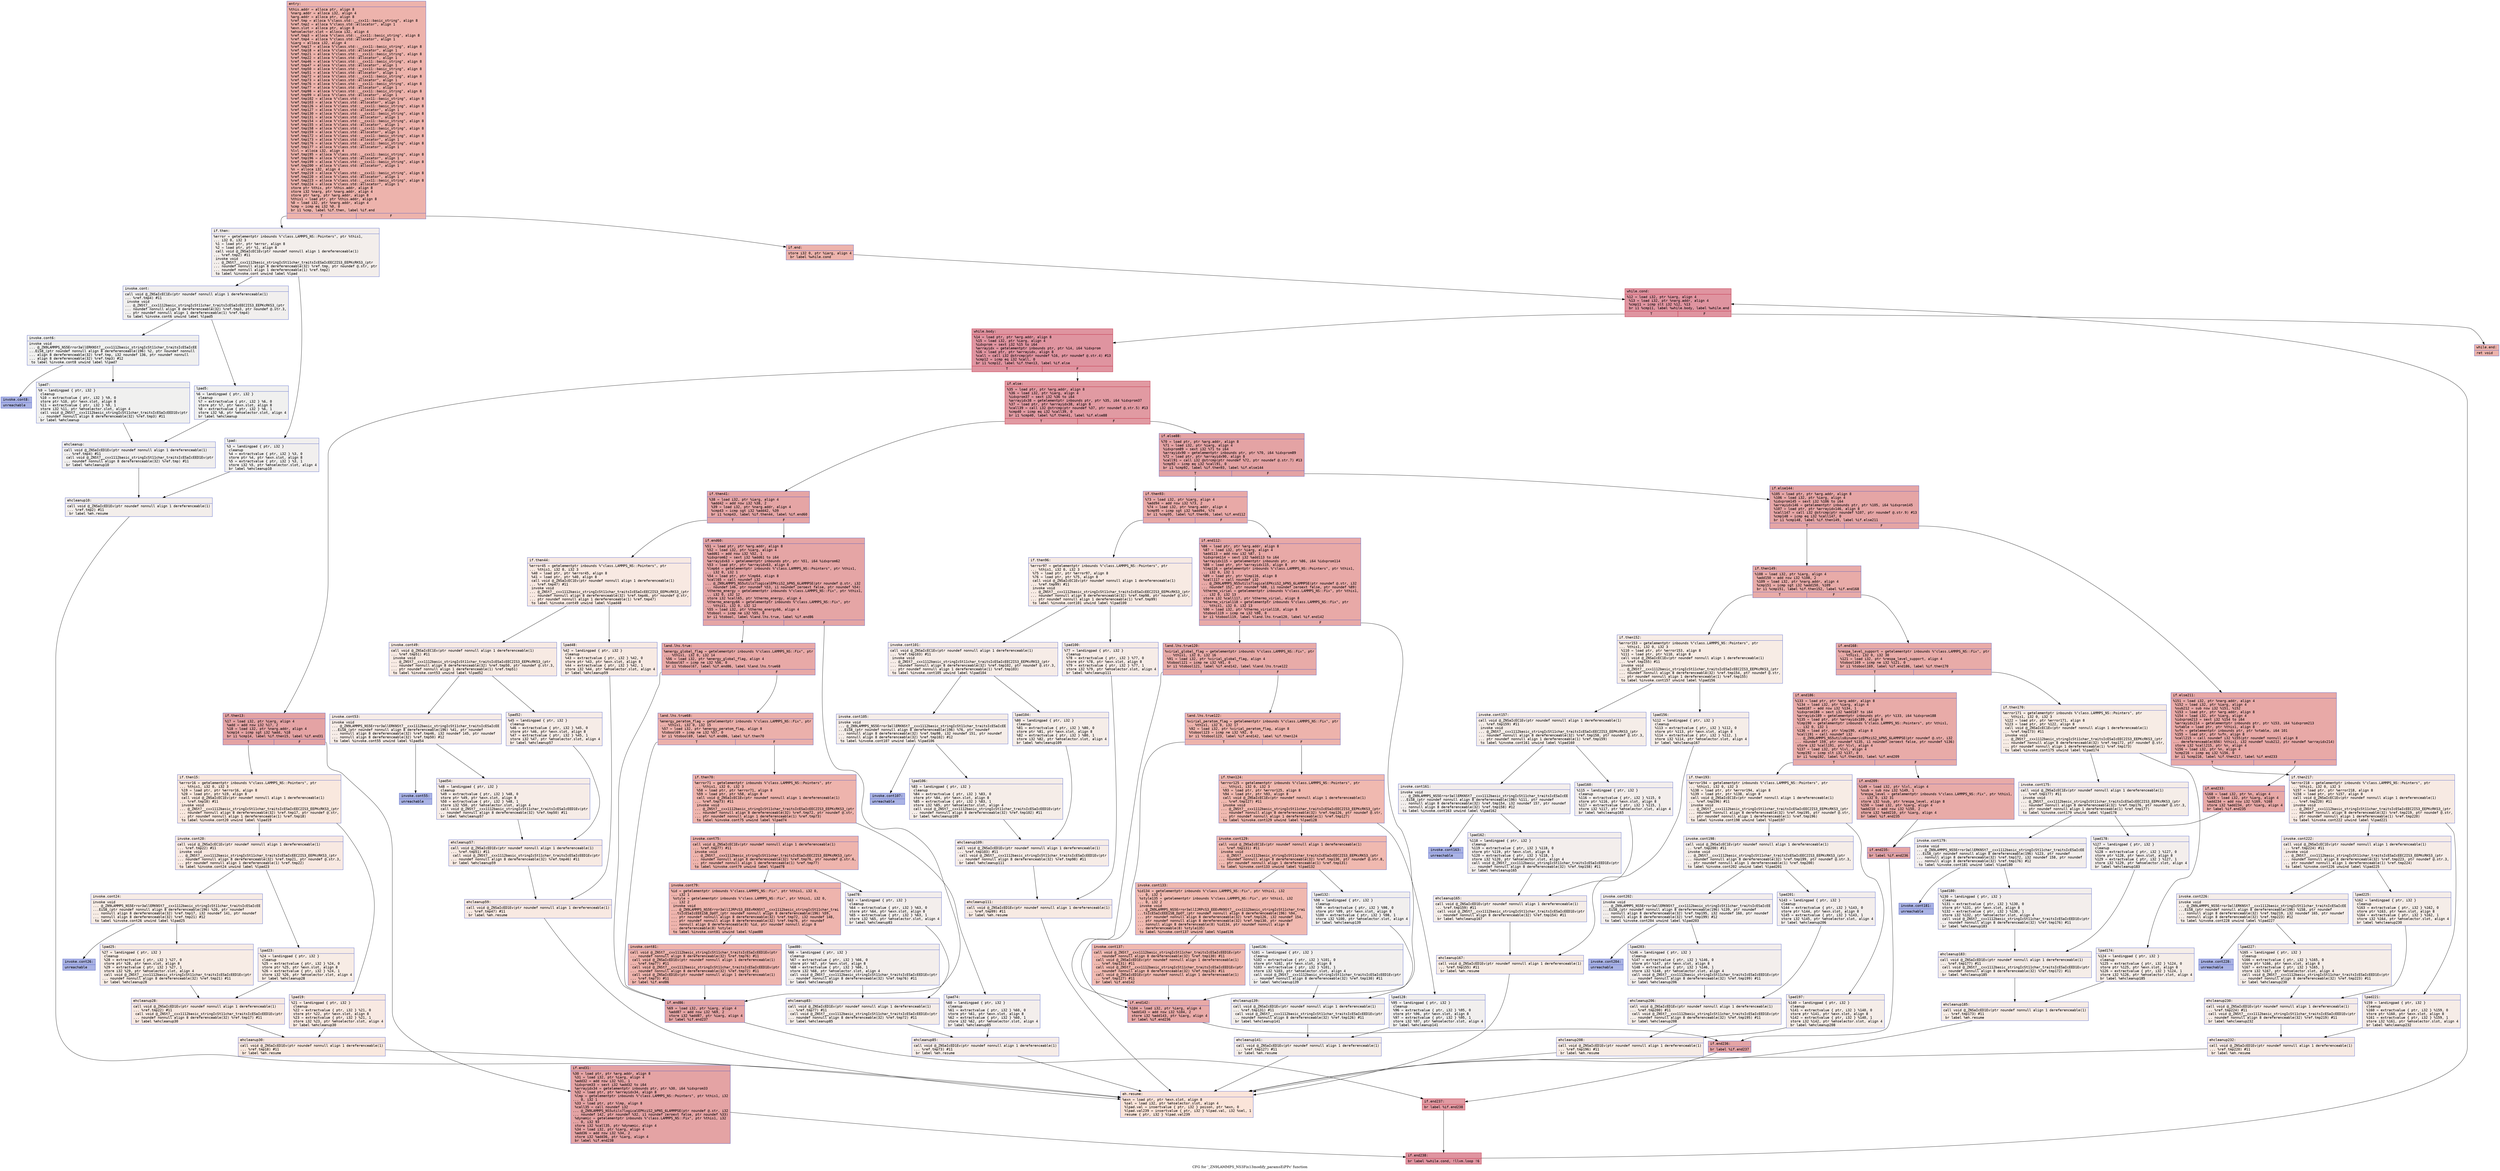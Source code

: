 digraph "CFG for '_ZN9LAMMPS_NS3Fix13modify_paramsEiPPc' function" {
	label="CFG for '_ZN9LAMMPS_NS3Fix13modify_paramsEiPPc' function";

	Node0x555c10e78b30 [shape=record,color="#3d50c3ff", style=filled, fillcolor="#d6524470" fontname="Courier",label="{entry:\l|  %this.addr = alloca ptr, align 8\l  %narg.addr = alloca i32, align 4\l  %arg.addr = alloca ptr, align 8\l  %ref.tmp = alloca %\"class.std::__cxx11::basic_string\", align 8\l  %ref.tmp2 = alloca %\"class.std::allocator\", align 1\l  %exn.slot = alloca ptr, align 8\l  %ehselector.slot = alloca i32, align 4\l  %ref.tmp3 = alloca %\"class.std::__cxx11::basic_string\", align 8\l  %ref.tmp4 = alloca %\"class.std::allocator\", align 1\l  %iarg = alloca i32, align 4\l  %ref.tmp17 = alloca %\"class.std::__cxx11::basic_string\", align 8\l  %ref.tmp18 = alloca %\"class.std::allocator\", align 1\l  %ref.tmp21 = alloca %\"class.std::__cxx11::basic_string\", align 8\l  %ref.tmp22 = alloca %\"class.std::allocator\", align 1\l  %ref.tmp46 = alloca %\"class.std::__cxx11::basic_string\", align 8\l  %ref.tmp47 = alloca %\"class.std::allocator\", align 1\l  %ref.tmp50 = alloca %\"class.std::__cxx11::basic_string\", align 8\l  %ref.tmp51 = alloca %\"class.std::allocator\", align 1\l  %ref.tmp72 = alloca %\"class.std::__cxx11::basic_string\", align 8\l  %ref.tmp73 = alloca %\"class.std::allocator\", align 1\l  %ref.tmp76 = alloca %\"class.std::__cxx11::basic_string\", align 8\l  %ref.tmp77 = alloca %\"class.std::allocator\", align 1\l  %ref.tmp98 = alloca %\"class.std::__cxx11::basic_string\", align 8\l  %ref.tmp99 = alloca %\"class.std::allocator\", align 1\l  %ref.tmp102 = alloca %\"class.std::__cxx11::basic_string\", align 8\l  %ref.tmp103 = alloca %\"class.std::allocator\", align 1\l  %ref.tmp126 = alloca %\"class.std::__cxx11::basic_string\", align 8\l  %ref.tmp127 = alloca %\"class.std::allocator\", align 1\l  %ref.tmp130 = alloca %\"class.std::__cxx11::basic_string\", align 8\l  %ref.tmp131 = alloca %\"class.std::allocator\", align 1\l  %ref.tmp154 = alloca %\"class.std::__cxx11::basic_string\", align 8\l  %ref.tmp155 = alloca %\"class.std::allocator\", align 1\l  %ref.tmp158 = alloca %\"class.std::__cxx11::basic_string\", align 8\l  %ref.tmp159 = alloca %\"class.std::allocator\", align 1\l  %ref.tmp172 = alloca %\"class.std::__cxx11::basic_string\", align 8\l  %ref.tmp173 = alloca %\"class.std::allocator\", align 1\l  %ref.tmp176 = alloca %\"class.std::__cxx11::basic_string\", align 8\l  %ref.tmp177 = alloca %\"class.std::allocator\", align 1\l  %lvl = alloca i32, align 4\l  %ref.tmp195 = alloca %\"class.std::__cxx11::basic_string\", align 8\l  %ref.tmp196 = alloca %\"class.std::allocator\", align 1\l  %ref.tmp199 = alloca %\"class.std::__cxx11::basic_string\", align 8\l  %ref.tmp200 = alloca %\"class.std::allocator\", align 1\l  %n = alloca i32, align 4\l  %ref.tmp219 = alloca %\"class.std::__cxx11::basic_string\", align 8\l  %ref.tmp220 = alloca %\"class.std::allocator\", align 1\l  %ref.tmp223 = alloca %\"class.std::__cxx11::basic_string\", align 8\l  %ref.tmp224 = alloca %\"class.std::allocator\", align 1\l  store ptr %this, ptr %this.addr, align 8\l  store i32 %narg, ptr %narg.addr, align 4\l  store ptr %arg, ptr %arg.addr, align 8\l  %this1 = load ptr, ptr %this.addr, align 8\l  %0 = load i32, ptr %narg.addr, align 4\l  %cmp = icmp eq i32 %0, 0\l  br i1 %cmp, label %if.then, label %if.end\l|{<s0>T|<s1>F}}"];
	Node0x555c10e78b30:s0 -> Node0x555c10e6a950[tooltip="entry -> if.then\nProbability 0.00%" ];
	Node0x555c10e78b30:s1 -> Node0x555c10e6a9c0[tooltip="entry -> if.end\nProbability 100.00%" ];
	Node0x555c10e6a950 [shape=record,color="#3d50c3ff", style=filled, fillcolor="#e5d8d170" fontname="Courier",label="{if.then:\l|  %error = getelementptr inbounds %\"class.LAMMPS_NS::Pointers\", ptr %this1,\l... i32 0, i32 3\l  %1 = load ptr, ptr %error, align 8\l  %2 = load ptr, ptr %1, align 8\l  call void @_ZNSaIcEC1Ev(ptr noundef nonnull align 1 dereferenceable(1)\l... %ref.tmp2) #11\l  invoke void\l... @_ZNSt7__cxx1112basic_stringIcSt11char_traitsIcESaIcEEC2IS3_EEPKcRKS3_(ptr\l... noundef nonnull align 8 dereferenceable(32) %ref.tmp, ptr noundef @.str, ptr\l... noundef nonnull align 1 dereferenceable(1) %ref.tmp2)\l          to label %invoke.cont unwind label %lpad\l}"];
	Node0x555c10e6a950 -> Node0x555c10e6ae40[tooltip="if.then -> invoke.cont\nProbability 50.00%" ];
	Node0x555c10e6a950 -> Node0x555c10e6aec0[tooltip="if.then -> lpad\nProbability 50.00%" ];
	Node0x555c10e6ae40 [shape=record,color="#3d50c3ff", style=filled, fillcolor="#e0dbd870" fontname="Courier",label="{invoke.cont:\l|  call void @_ZNSaIcEC1Ev(ptr noundef nonnull align 1 dereferenceable(1)\l... %ref.tmp4) #11\l  invoke void\l... @_ZNSt7__cxx1112basic_stringIcSt11char_traitsIcESaIcEEC2IS3_EEPKcRKS3_(ptr\l... noundef nonnull align 8 dereferenceable(32) %ref.tmp3, ptr noundef @.str.3,\l... ptr noundef nonnull align 1 dereferenceable(1) %ref.tmp4)\l          to label %invoke.cont6 unwind label %lpad5\l}"];
	Node0x555c10e6ae40 -> Node0x555c10e6b1e0[tooltip="invoke.cont -> invoke.cont6\nProbability 50.00%" ];
	Node0x555c10e6ae40 -> Node0x555c10e6b230[tooltip="invoke.cont -> lpad5\nProbability 50.00%" ];
	Node0x555c10e6b1e0 [shape=record,color="#3d50c3ff", style=filled, fillcolor="#dedcdb70" fontname="Courier",label="{invoke.cont6:\l|  invoke void\l... @_ZN9LAMMPS_NS5Error3allERKNSt7__cxx1112basic_stringIcSt11char_traitsIcESaIcEE\l...EiS8_(ptr noundef nonnull align 8 dereferenceable(196) %2, ptr noundef nonnull\l... align 8 dereferenceable(32) %ref.tmp, i32 noundef 136, ptr noundef nonnull\l... align 8 dereferenceable(32) %ref.tmp3) #12\l          to label %invoke.cont8 unwind label %lpad7\l}"];
	Node0x555c10e6b1e0 -> Node0x555c10e6b190[tooltip="invoke.cont6 -> invoke.cont8\nProbability 0.00%" ];
	Node0x555c10e6b1e0 -> Node0x555c10e6b4f0[tooltip="invoke.cont6 -> lpad7\nProbability 100.00%" ];
	Node0x555c10e6b190 [shape=record,color="#3d50c3ff", style=filled, fillcolor="#3d50c370" fontname="Courier",label="{invoke.cont8:\l|  unreachable\l}"];
	Node0x555c10e6aec0 [shape=record,color="#3d50c3ff", style=filled, fillcolor="#e0dbd870" fontname="Courier",label="{lpad:\l|  %3 = landingpad \{ ptr, i32 \}\l          cleanup\l  %4 = extractvalue \{ ptr, i32 \} %3, 0\l  store ptr %4, ptr %exn.slot, align 8\l  %5 = extractvalue \{ ptr, i32 \} %3, 1\l  store i32 %5, ptr %ehselector.slot, align 4\l  br label %ehcleanup10\l}"];
	Node0x555c10e6aec0 -> Node0x555c10e7ea40[tooltip="lpad -> ehcleanup10\nProbability 100.00%" ];
	Node0x555c10e6b230 [shape=record,color="#3d50c3ff", style=filled, fillcolor="#dedcdb70" fontname="Courier",label="{lpad5:\l|  %6 = landingpad \{ ptr, i32 \}\l          cleanup\l  %7 = extractvalue \{ ptr, i32 \} %6, 0\l  store ptr %7, ptr %exn.slot, align 8\l  %8 = extractvalue \{ ptr, i32 \} %6, 1\l  store i32 %8, ptr %ehselector.slot, align 4\l  br label %ehcleanup\l}"];
	Node0x555c10e6b230 -> Node0x555c10e7ed90[tooltip="lpad5 -> ehcleanup\nProbability 100.00%" ];
	Node0x555c10e6b4f0 [shape=record,color="#3d50c3ff", style=filled, fillcolor="#dedcdb70" fontname="Courier",label="{lpad7:\l|  %9 = landingpad \{ ptr, i32 \}\l          cleanup\l  %10 = extractvalue \{ ptr, i32 \} %9, 0\l  store ptr %10, ptr %exn.slot, align 8\l  %11 = extractvalue \{ ptr, i32 \} %9, 1\l  store i32 %11, ptr %ehselector.slot, align 4\l  call void @_ZNSt7__cxx1112basic_stringIcSt11char_traitsIcESaIcEED1Ev(ptr\l... noundef nonnull align 8 dereferenceable(32) %ref.tmp3) #11\l  br label %ehcleanup\l}"];
	Node0x555c10e6b4f0 -> Node0x555c10e7ed90[tooltip="lpad7 -> ehcleanup\nProbability 100.00%" ];
	Node0x555c10e7ed90 [shape=record,color="#3d50c3ff", style=filled, fillcolor="#e0dbd870" fontname="Courier",label="{ehcleanup:\l|  call void @_ZNSaIcED1Ev(ptr noundef nonnull align 1 dereferenceable(1)\l... %ref.tmp4) #11\l  call void @_ZNSt7__cxx1112basic_stringIcSt11char_traitsIcESaIcEED1Ev(ptr\l... noundef nonnull align 8 dereferenceable(32) %ref.tmp) #11\l  br label %ehcleanup10\l}"];
	Node0x555c10e7ed90 -> Node0x555c10e7ea40[tooltip="ehcleanup -> ehcleanup10\nProbability 100.00%" ];
	Node0x555c10e7ea40 [shape=record,color="#3d50c3ff", style=filled, fillcolor="#e5d8d170" fontname="Courier",label="{ehcleanup10:\l|  call void @_ZNSaIcED1Ev(ptr noundef nonnull align 1 dereferenceable(1)\l... %ref.tmp2) #11\l  br label %eh.resume\l}"];
	Node0x555c10e7ea40 -> Node0x555c10e7f640[tooltip="ehcleanup10 -> eh.resume\nProbability 100.00%" ];
	Node0x555c10e6a9c0 [shape=record,color="#3d50c3ff", style=filled, fillcolor="#d6524470" fontname="Courier",label="{if.end:\l|  store i32 0, ptr %iarg, align 4\l  br label %while.cond\l}"];
	Node0x555c10e6a9c0 -> Node0x555c10e7f7a0[tooltip="if.end -> while.cond\nProbability 100.00%" ];
	Node0x555c10e7f7a0 [shape=record,color="#b70d28ff", style=filled, fillcolor="#b70d2870" fontname="Courier",label="{while.cond:\l|  %12 = load i32, ptr %iarg, align 4\l  %13 = load i32, ptr %narg.addr, align 4\l  %cmp11 = icmp slt i32 %12, %13\l  br i1 %cmp11, label %while.body, label %while.end\l|{<s0>T|<s1>F}}"];
	Node0x555c10e7f7a0:s0 -> Node0x555c10e7fa20[tooltip="while.cond -> while.body\nProbability 96.88%" ];
	Node0x555c10e7f7a0:s1 -> Node0x555c10e7faa0[tooltip="while.cond -> while.end\nProbability 3.12%" ];
	Node0x555c10e7fa20 [shape=record,color="#b70d28ff", style=filled, fillcolor="#b70d2870" fontname="Courier",label="{while.body:\l|  %14 = load ptr, ptr %arg.addr, align 8\l  %15 = load i32, ptr %iarg, align 4\l  %idxprom = sext i32 %15 to i64\l  %arrayidx = getelementptr inbounds ptr, ptr %14, i64 %idxprom\l  %16 = load ptr, ptr %arrayidx, align 8\l  %call = call i32 @strcmp(ptr noundef %16, ptr noundef @.str.4) #13\l  %cmp12 = icmp eq i32 %call, 0\l  br i1 %cmp12, label %if.then13, label %if.else\l|{<s0>T|<s1>F}}"];
	Node0x555c10e7fa20:s0 -> Node0x555c10e80130[tooltip="while.body -> if.then13\nProbability 37.50%" ];
	Node0x555c10e7fa20:s1 -> Node0x555c10e801b0[tooltip="while.body -> if.else\nProbability 62.50%" ];
	Node0x555c10e80130 [shape=record,color="#3d50c3ff", style=filled, fillcolor="#c32e3170" fontname="Courier",label="{if.then13:\l|  %17 = load i32, ptr %iarg, align 4\l  %add = add nsw i32 %17, 2\l  %18 = load i32, ptr %narg.addr, align 4\l  %cmp14 = icmp sgt i32 %add, %18\l  br i1 %cmp14, label %if.then15, label %if.end31\l|{<s0>T|<s1>F}}"];
	Node0x555c10e80130:s0 -> Node0x555c10e80590[tooltip="if.then13 -> if.then15\nProbability 0.00%" ];
	Node0x555c10e80130:s1 -> Node0x555c10e80610[tooltip="if.then13 -> if.end31\nProbability 100.00%" ];
	Node0x555c10e80590 [shape=record,color="#3d50c3ff", style=filled, fillcolor="#f2cab570" fontname="Courier",label="{if.then15:\l|  %error16 = getelementptr inbounds %\"class.LAMMPS_NS::Pointers\", ptr\l... %this1, i32 0, i32 3\l  %19 = load ptr, ptr %error16, align 8\l  %20 = load ptr, ptr %19, align 8\l  call void @_ZNSaIcEC1Ev(ptr noundef nonnull align 1 dereferenceable(1)\l... %ref.tmp18) #11\l  invoke void\l... @_ZNSt7__cxx1112basic_stringIcSt11char_traitsIcESaIcEEC2IS3_EEPKcRKS3_(ptr\l... noundef nonnull align 8 dereferenceable(32) %ref.tmp17, ptr noundef @.str,\l... ptr noundef nonnull align 1 dereferenceable(1) %ref.tmp18)\l          to label %invoke.cont20 unwind label %lpad19\l}"];
	Node0x555c10e80590 -> Node0x555c10e80b00[tooltip="if.then15 -> invoke.cont20\nProbability 50.00%" ];
	Node0x555c10e80590 -> Node0x555c10e80b80[tooltip="if.then15 -> lpad19\nProbability 50.00%" ];
	Node0x555c10e80b00 [shape=record,color="#3d50c3ff", style=filled, fillcolor="#efcebd70" fontname="Courier",label="{invoke.cont20:\l|  call void @_ZNSaIcEC1Ev(ptr noundef nonnull align 1 dereferenceable(1)\l... %ref.tmp22) #11\l  invoke void\l... @_ZNSt7__cxx1112basic_stringIcSt11char_traitsIcESaIcEEC2IS3_EEPKcRKS3_(ptr\l... noundef nonnull align 8 dereferenceable(32) %ref.tmp21, ptr noundef @.str.3,\l... ptr noundef nonnull align 1 dereferenceable(1) %ref.tmp22)\l          to label %invoke.cont24 unwind label %lpad23\l}"];
	Node0x555c10e80b00 -> Node0x555c10e80f00[tooltip="invoke.cont20 -> invoke.cont24\nProbability 50.00%" ];
	Node0x555c10e80b00 -> Node0x555c10e80f50[tooltip="invoke.cont20 -> lpad23\nProbability 50.00%" ];
	Node0x555c10e80f00 [shape=record,color="#3d50c3ff", style=filled, fillcolor="#ecd3c570" fontname="Courier",label="{invoke.cont24:\l|  invoke void\l... @_ZN9LAMMPS_NS5Error3allERKNSt7__cxx1112basic_stringIcSt11char_traitsIcESaIcEE\l...EiS8_(ptr noundef nonnull align 8 dereferenceable(196) %20, ptr noundef\l... nonnull align 8 dereferenceable(32) %ref.tmp17, i32 noundef 141, ptr noundef\l... nonnull align 8 dereferenceable(32) %ref.tmp21) #12\l          to label %invoke.cont26 unwind label %lpad25\l}"];
	Node0x555c10e80f00 -> Node0x555c10e80eb0[tooltip="invoke.cont24 -> invoke.cont26\nProbability 0.00%" ];
	Node0x555c10e80f00 -> Node0x555c10e81270[tooltip="invoke.cont24 -> lpad25\nProbability 100.00%" ];
	Node0x555c10e80eb0 [shape=record,color="#3d50c3ff", style=filled, fillcolor="#3d50c370" fontname="Courier",label="{invoke.cont26:\l|  unreachable\l}"];
	Node0x555c10e80b80 [shape=record,color="#3d50c3ff", style=filled, fillcolor="#efcebd70" fontname="Courier",label="{lpad19:\l|  %21 = landingpad \{ ptr, i32 \}\l          cleanup\l  %22 = extractvalue \{ ptr, i32 \} %21, 0\l  store ptr %22, ptr %exn.slot, align 8\l  %23 = extractvalue \{ ptr, i32 \} %21, 1\l  store i32 %23, ptr %ehselector.slot, align 4\l  br label %ehcleanup30\l}"];
	Node0x555c10e80b80 -> Node0x555c10e81830[tooltip="lpad19 -> ehcleanup30\nProbability 100.00%" ];
	Node0x555c10e80f50 [shape=record,color="#3d50c3ff", style=filled, fillcolor="#ecd3c570" fontname="Courier",label="{lpad23:\l|  %24 = landingpad \{ ptr, i32 \}\l          cleanup\l  %25 = extractvalue \{ ptr, i32 \} %24, 0\l  store ptr %25, ptr %exn.slot, align 8\l  %26 = extractvalue \{ ptr, i32 \} %24, 1\l  store i32 %26, ptr %ehselector.slot, align 4\l  br label %ehcleanup28\l}"];
	Node0x555c10e80f50 -> Node0x555c10e81b80[tooltip="lpad23 -> ehcleanup28\nProbability 100.00%" ];
	Node0x555c10e81270 [shape=record,color="#3d50c3ff", style=filled, fillcolor="#ecd3c570" fontname="Courier",label="{lpad25:\l|  %27 = landingpad \{ ptr, i32 \}\l          cleanup\l  %28 = extractvalue \{ ptr, i32 \} %27, 0\l  store ptr %28, ptr %exn.slot, align 8\l  %29 = extractvalue \{ ptr, i32 \} %27, 1\l  store i32 %29, ptr %ehselector.slot, align 4\l  call void @_ZNSt7__cxx1112basic_stringIcSt11char_traitsIcESaIcEED1Ev(ptr\l... noundef nonnull align 8 dereferenceable(32) %ref.tmp21) #11\l  br label %ehcleanup28\l}"];
	Node0x555c10e81270 -> Node0x555c10e81b80[tooltip="lpad25 -> ehcleanup28\nProbability 100.00%" ];
	Node0x555c10e81b80 [shape=record,color="#3d50c3ff", style=filled, fillcolor="#efcebd70" fontname="Courier",label="{ehcleanup28:\l|  call void @_ZNSaIcED1Ev(ptr noundef nonnull align 1 dereferenceable(1)\l... %ref.tmp22) #11\l  call void @_ZNSt7__cxx1112basic_stringIcSt11char_traitsIcESaIcEED1Ev(ptr\l... noundef nonnull align 8 dereferenceable(32) %ref.tmp17) #11\l  br label %ehcleanup30\l}"];
	Node0x555c10e81b80 -> Node0x555c10e81830[tooltip="ehcleanup28 -> ehcleanup30\nProbability 100.00%" ];
	Node0x555c10e81830 [shape=record,color="#3d50c3ff", style=filled, fillcolor="#f2cab570" fontname="Courier",label="{ehcleanup30:\l|  call void @_ZNSaIcED1Ev(ptr noundef nonnull align 1 dereferenceable(1)\l... %ref.tmp18) #11\l  br label %eh.resume\l}"];
	Node0x555c10e81830 -> Node0x555c10e7f640[tooltip="ehcleanup30 -> eh.resume\nProbability 100.00%" ];
	Node0x555c10e80610 [shape=record,color="#3d50c3ff", style=filled, fillcolor="#c32e3170" fontname="Courier",label="{if.end31:\l|  %30 = load ptr, ptr %arg.addr, align 8\l  %31 = load i32, ptr %iarg, align 4\l  %add32 = add nsw i32 %31, 1\l  %idxprom33 = sext i32 %add32 to i64\l  %arrayidx34 = getelementptr inbounds ptr, ptr %30, i64 %idxprom33\l  %32 = load ptr, ptr %arrayidx34, align 8\l  %lmp = getelementptr inbounds %\"class.LAMMPS_NS::Pointers\", ptr %this1, i32\l... 0, i32 1\l  %33 = load ptr, ptr %lmp, align 8\l  %call35 = call noundef i32\l... @_ZN9LAMMPS_NS5utils7logicalEPKciS2_bPNS_6LAMMPSE(ptr noundef @.str, i32\l... noundef 142, ptr noundef %32, i1 noundef zeroext false, ptr noundef %33)\l  %dynamic = getelementptr inbounds %\"class.LAMMPS_NS::Fix\", ptr %this1, i32\l... 0, i32 93\l  store i32 %call35, ptr %dynamic, align 4\l  %34 = load i32, ptr %iarg, align 4\l  %add36 = add nsw i32 %34, 2\l  store i32 %add36, ptr %iarg, align 4\l  br label %if.end238\l}"];
	Node0x555c10e80610 -> Node0x555c10e82fc0[tooltip="if.end31 -> if.end238\nProbability 100.00%" ];
	Node0x555c10e801b0 [shape=record,color="#b70d28ff", style=filled, fillcolor="#bb1b2c70" fontname="Courier",label="{if.else:\l|  %35 = load ptr, ptr %arg.addr, align 8\l  %36 = load i32, ptr %iarg, align 4\l  %idxprom37 = sext i32 %36 to i64\l  %arrayidx38 = getelementptr inbounds ptr, ptr %35, i64 %idxprom37\l  %37 = load ptr, ptr %arrayidx38, align 8\l  %call39 = call i32 @strcmp(ptr noundef %37, ptr noundef @.str.5) #13\l  %cmp40 = icmp eq i32 %call39, 0\l  br i1 %cmp40, label %if.then41, label %if.else88\l|{<s0>T|<s1>F}}"];
	Node0x555c10e801b0:s0 -> Node0x555c10e6a2d0[tooltip="if.else -> if.then41\nProbability 37.50%" ];
	Node0x555c10e801b0:s1 -> Node0x555c10e83c30[tooltip="if.else -> if.else88\nProbability 62.50%" ];
	Node0x555c10e6a2d0 [shape=record,color="#3d50c3ff", style=filled, fillcolor="#c5333470" fontname="Courier",label="{if.then41:\l|  %38 = load i32, ptr %iarg, align 4\l  %add42 = add nsw i32 %38, 2\l  %39 = load i32, ptr %narg.addr, align 4\l  %cmp43 = icmp sgt i32 %add42, %39\l  br i1 %cmp43, label %if.then44, label %if.end60\l|{<s0>T|<s1>F}}"];
	Node0x555c10e6a2d0:s0 -> Node0x555c10e83f90[tooltip="if.then41 -> if.then44\nProbability 0.00%" ];
	Node0x555c10e6a2d0:s1 -> Node0x555c10e84010[tooltip="if.then41 -> if.end60\nProbability 100.00%" ];
	Node0x555c10e83f90 [shape=record,color="#3d50c3ff", style=filled, fillcolor="#efcebd70" fontname="Courier",label="{if.then44:\l|  %error45 = getelementptr inbounds %\"class.LAMMPS_NS::Pointers\", ptr\l... %this1, i32 0, i32 3\l  %40 = load ptr, ptr %error45, align 8\l  %41 = load ptr, ptr %40, align 8\l  call void @_ZNSaIcEC1Ev(ptr noundef nonnull align 1 dereferenceable(1)\l... %ref.tmp47) #11\l  invoke void\l... @_ZNSt7__cxx1112basic_stringIcSt11char_traitsIcESaIcEEC2IS3_EEPKcRKS3_(ptr\l... noundef nonnull align 8 dereferenceable(32) %ref.tmp46, ptr noundef @.str,\l... ptr noundef nonnull align 1 dereferenceable(1) %ref.tmp47)\l          to label %invoke.cont49 unwind label %lpad48\l}"];
	Node0x555c10e83f90 -> Node0x555c10e844a0[tooltip="if.then44 -> invoke.cont49\nProbability 50.00%" ];
	Node0x555c10e83f90 -> Node0x555c10e84520[tooltip="if.then44 -> lpad48\nProbability 50.00%" ];
	Node0x555c10e844a0 [shape=record,color="#3d50c3ff", style=filled, fillcolor="#eed0c070" fontname="Courier",label="{invoke.cont49:\l|  call void @_ZNSaIcEC1Ev(ptr noundef nonnull align 1 dereferenceable(1)\l... %ref.tmp51) #11\l  invoke void\l... @_ZNSt7__cxx1112basic_stringIcSt11char_traitsIcESaIcEEC2IS3_EEPKcRKS3_(ptr\l... noundef nonnull align 8 dereferenceable(32) %ref.tmp50, ptr noundef @.str.3,\l... ptr noundef nonnull align 1 dereferenceable(1) %ref.tmp51)\l          to label %invoke.cont53 unwind label %lpad52\l}"];
	Node0x555c10e844a0 -> Node0x555c10e848a0[tooltip="invoke.cont49 -> invoke.cont53\nProbability 50.00%" ];
	Node0x555c10e844a0 -> Node0x555c10e848f0[tooltip="invoke.cont49 -> lpad52\nProbability 50.00%" ];
	Node0x555c10e848a0 [shape=record,color="#3d50c3ff", style=filled, fillcolor="#ead5c970" fontname="Courier",label="{invoke.cont53:\l|  invoke void\l... @_ZN9LAMMPS_NS5Error3allERKNSt7__cxx1112basic_stringIcSt11char_traitsIcESaIcEE\l...EiS8_(ptr noundef nonnull align 8 dereferenceable(196) %41, ptr noundef\l... nonnull align 8 dereferenceable(32) %ref.tmp46, i32 noundef 145, ptr noundef\l... nonnull align 8 dereferenceable(32) %ref.tmp50) #12\l          to label %invoke.cont55 unwind label %lpad54\l}"];
	Node0x555c10e848a0 -> Node0x555c10e84850[tooltip="invoke.cont53 -> invoke.cont55\nProbability 0.00%" ];
	Node0x555c10e848a0 -> Node0x555c10e84c10[tooltip="invoke.cont53 -> lpad54\nProbability 100.00%" ];
	Node0x555c10e84850 [shape=record,color="#3d50c3ff", style=filled, fillcolor="#3d50c370" fontname="Courier",label="{invoke.cont55:\l|  unreachable\l}"];
	Node0x555c10e84520 [shape=record,color="#3d50c3ff", style=filled, fillcolor="#eed0c070" fontname="Courier",label="{lpad48:\l|  %42 = landingpad \{ ptr, i32 \}\l          cleanup\l  %43 = extractvalue \{ ptr, i32 \} %42, 0\l  store ptr %43, ptr %exn.slot, align 8\l  %44 = extractvalue \{ ptr, i32 \} %42, 1\l  store i32 %44, ptr %ehselector.slot, align 4\l  br label %ehcleanup59\l}"];
	Node0x555c10e84520 -> Node0x555c10e851d0[tooltip="lpad48 -> ehcleanup59\nProbability 100.00%" ];
	Node0x555c10e848f0 [shape=record,color="#3d50c3ff", style=filled, fillcolor="#ead5c970" fontname="Courier",label="{lpad52:\l|  %45 = landingpad \{ ptr, i32 \}\l          cleanup\l  %46 = extractvalue \{ ptr, i32 \} %45, 0\l  store ptr %46, ptr %exn.slot, align 8\l  %47 = extractvalue \{ ptr, i32 \} %45, 1\l  store i32 %47, ptr %ehselector.slot, align 4\l  br label %ehcleanup57\l}"];
	Node0x555c10e848f0 -> Node0x555c10e85d30[tooltip="lpad52 -> ehcleanup57\nProbability 100.00%" ];
	Node0x555c10e84c10 [shape=record,color="#3d50c3ff", style=filled, fillcolor="#ead5c970" fontname="Courier",label="{lpad54:\l|  %48 = landingpad \{ ptr, i32 \}\l          cleanup\l  %49 = extractvalue \{ ptr, i32 \} %48, 0\l  store ptr %49, ptr %exn.slot, align 8\l  %50 = extractvalue \{ ptr, i32 \} %48, 1\l  store i32 %50, ptr %ehselector.slot, align 4\l  call void @_ZNSt7__cxx1112basic_stringIcSt11char_traitsIcESaIcEED1Ev(ptr\l... noundef nonnull align 8 dereferenceable(32) %ref.tmp50) #11\l  br label %ehcleanup57\l}"];
	Node0x555c10e84c10 -> Node0x555c10e85d30[tooltip="lpad54 -> ehcleanup57\nProbability 100.00%" ];
	Node0x555c10e85d30 [shape=record,color="#3d50c3ff", style=filled, fillcolor="#eed0c070" fontname="Courier",label="{ehcleanup57:\l|  call void @_ZNSaIcED1Ev(ptr noundef nonnull align 1 dereferenceable(1)\l... %ref.tmp51) #11\l  call void @_ZNSt7__cxx1112basic_stringIcSt11char_traitsIcESaIcEED1Ev(ptr\l... noundef nonnull align 8 dereferenceable(32) %ref.tmp46) #11\l  br label %ehcleanup59\l}"];
	Node0x555c10e85d30 -> Node0x555c10e851d0[tooltip="ehcleanup57 -> ehcleanup59\nProbability 100.00%" ];
	Node0x555c10e851d0 [shape=record,color="#3d50c3ff", style=filled, fillcolor="#efcebd70" fontname="Courier",label="{ehcleanup59:\l|  call void @_ZNSaIcED1Ev(ptr noundef nonnull align 1 dereferenceable(1)\l... %ref.tmp47) #11\l  br label %eh.resume\l}"];
	Node0x555c10e851d0 -> Node0x555c10e7f640[tooltip="ehcleanup59 -> eh.resume\nProbability 100.00%" ];
	Node0x555c10e84010 [shape=record,color="#3d50c3ff", style=filled, fillcolor="#c5333470" fontname="Courier",label="{if.end60:\l|  %51 = load ptr, ptr %arg.addr, align 8\l  %52 = load i32, ptr %iarg, align 4\l  %add61 = add nsw i32 %52, 1\l  %idxprom62 = sext i32 %add61 to i64\l  %arrayidx63 = getelementptr inbounds ptr, ptr %51, i64 %idxprom62\l  %53 = load ptr, ptr %arrayidx63, align 8\l  %lmp64 = getelementptr inbounds %\"class.LAMMPS_NS::Pointers\", ptr %this1,\l... i32 0, i32 1\l  %54 = load ptr, ptr %lmp64, align 8\l  %call65 = call noundef i32\l... @_ZN9LAMMPS_NS5utils7logicalEPKciS2_bPNS_6LAMMPSE(ptr noundef @.str, i32\l... noundef 146, ptr noundef %53, i1 noundef zeroext false, ptr noundef %54)\l  %thermo_energy = getelementptr inbounds %\"class.LAMMPS_NS::Fix\", ptr %this1,\l... i32 0, i32 12\l  store i32 %call65, ptr %thermo_energy, align 4\l  %thermo_energy66 = getelementptr inbounds %\"class.LAMMPS_NS::Fix\", ptr\l... %this1, i32 0, i32 12\l  %55 = load i32, ptr %thermo_energy66, align 4\l  %tobool = icmp ne i32 %55, 0\l  br i1 %tobool, label %land.lhs.true, label %if.end86\l|{<s0>T|<s1>F}}"];
	Node0x555c10e84010:s0 -> Node0x555c10e870e0[tooltip="if.end60 -> land.lhs.true\nProbability 62.50%" ];
	Node0x555c10e84010:s1 -> Node0x555c10e87130[tooltip="if.end60 -> if.end86\nProbability 37.50%" ];
	Node0x555c10e870e0 [shape=record,color="#3d50c3ff", style=filled, fillcolor="#ca3b3770" fontname="Courier",label="{land.lhs.true:\l|  %energy_global_flag = getelementptr inbounds %\"class.LAMMPS_NS::Fix\", ptr\l... %this1, i32 0, i32 14\l  %56 = load i32, ptr %energy_global_flag, align 4\l  %tobool67 = icmp ne i32 %56, 0\l  br i1 %tobool67, label %if.end86, label %land.lhs.true68\l|{<s0>T|<s1>F}}"];
	Node0x555c10e870e0:s0 -> Node0x555c10e87130[tooltip="land.lhs.true -> if.end86\nProbability 62.50%" ];
	Node0x555c10e870e0:s1 -> Node0x555c10e874f0[tooltip="land.lhs.true -> land.lhs.true68\nProbability 37.50%" ];
	Node0x555c10e874f0 [shape=record,color="#3d50c3ff", style=filled, fillcolor="#d24b4070" fontname="Courier",label="{land.lhs.true68:\l|  %energy_peratom_flag = getelementptr inbounds %\"class.LAMMPS_NS::Fix\", ptr\l... %this1, i32 0, i32 15\l  %57 = load i32, ptr %energy_peratom_flag, align 8\l  %tobool69 = icmp ne i32 %57, 0\l  br i1 %tobool69, label %if.end86, label %if.then70\l|{<s0>T|<s1>F}}"];
	Node0x555c10e874f0:s0 -> Node0x555c10e87130[tooltip="land.lhs.true68 -> if.end86\nProbability 62.50%" ];
	Node0x555c10e874f0:s1 -> Node0x555c10e87850[tooltip="land.lhs.true68 -> if.then70\nProbability 37.50%" ];
	Node0x555c10e87850 [shape=record,color="#3d50c3ff", style=filled, fillcolor="#d8564670" fontname="Courier",label="{if.then70:\l|  %error71 = getelementptr inbounds %\"class.LAMMPS_NS::Pointers\", ptr\l... %this1, i32 0, i32 3\l  %58 = load ptr, ptr %error71, align 8\l  %59 = load ptr, ptr %58, align 8\l  call void @_ZNSaIcEC1Ev(ptr noundef nonnull align 1 dereferenceable(1)\l... %ref.tmp73) #11\l  invoke void\l... @_ZNSt7__cxx1112basic_stringIcSt11char_traitsIcESaIcEEC2IS3_EEPKcRKS3_(ptr\l... noundef nonnull align 8 dereferenceable(32) %ref.tmp72, ptr noundef @.str,\l... ptr noundef nonnull align 1 dereferenceable(1) %ref.tmp73)\l          to label %invoke.cont75 unwind label %lpad74\l}"];
	Node0x555c10e87850 -> Node0x555c10e87cb0[tooltip="if.then70 -> invoke.cont75\nProbability 100.00%" ];
	Node0x555c10e87850 -> Node0x555c10e87d00[tooltip="if.then70 -> lpad74\nProbability 0.00%" ];
	Node0x555c10e87cb0 [shape=record,color="#3d50c3ff", style=filled, fillcolor="#d8564670" fontname="Courier",label="{invoke.cont75:\l|  call void @_ZNSaIcEC1Ev(ptr noundef nonnull align 1 dereferenceable(1)\l... %ref.tmp77) #11\l  invoke void\l... @_ZNSt7__cxx1112basic_stringIcSt11char_traitsIcESaIcEEC2IS3_EEPKcRKS3_(ptr\l... noundef nonnull align 8 dereferenceable(32) %ref.tmp76, ptr noundef @.str.6,\l... ptr noundef nonnull align 1 dereferenceable(1) %ref.tmp77)\l          to label %invoke.cont79 unwind label %lpad78\l}"];
	Node0x555c10e87cb0 -> Node0x555c10e88020[tooltip="invoke.cont75 -> invoke.cont79\nProbability 100.00%" ];
	Node0x555c10e87cb0 -> Node0x555c10e88070[tooltip="invoke.cont75 -> lpad78\nProbability 0.00%" ];
	Node0x555c10e88020 [shape=record,color="#3d50c3ff", style=filled, fillcolor="#d8564670" fontname="Courier",label="{invoke.cont79:\l|  %id = getelementptr inbounds %\"class.LAMMPS_NS::Fix\", ptr %this1, i32 0,\l... i32 1\l  %style = getelementptr inbounds %\"class.LAMMPS_NS::Fix\", ptr %this1, i32 0,\l... i32 2\l  invoke void\l... @_ZN9LAMMPS_NS5Error3allIJRPcS3_EEEvRKNSt7__cxx1112basic_stringIcSt11char_trai\l...tsIcESaIcEEEiSB_DpOT_(ptr noundef nonnull align 8 dereferenceable(196) %59,\l... ptr noundef nonnull align 8 dereferenceable(32) %ref.tmp72, i32 noundef 148,\l... ptr noundef nonnull align 8 dereferenceable(32) %ref.tmp76, ptr noundef\l... nonnull align 8 dereferenceable(8) %id, ptr noundef nonnull align 8\l... dereferenceable(8) %style)\l          to label %invoke.cont81 unwind label %lpad80\l}"];
	Node0x555c10e88020 -> Node0x555c10e87fd0[tooltip="invoke.cont79 -> invoke.cont81\nProbability 100.00%" ];
	Node0x555c10e88020 -> Node0x555c10e884c0[tooltip="invoke.cont79 -> lpad80\nProbability 0.00%" ];
	Node0x555c10e87fd0 [shape=record,color="#3d50c3ff", style=filled, fillcolor="#d8564670" fontname="Courier",label="{invoke.cont81:\l|  call void @_ZNSt7__cxx1112basic_stringIcSt11char_traitsIcESaIcEED1Ev(ptr\l... noundef nonnull align 8 dereferenceable(32) %ref.tmp76) #11\l  call void @_ZNSaIcED1Ev(ptr noundef nonnull align 1 dereferenceable(1)\l... %ref.tmp77) #11\l  call void @_ZNSt7__cxx1112basic_stringIcSt11char_traitsIcESaIcEED1Ev(ptr\l... noundef nonnull align 8 dereferenceable(32) %ref.tmp72) #11\l  call void @_ZNSaIcED1Ev(ptr noundef nonnull align 1 dereferenceable(1)\l... %ref.tmp73) #11\l  br label %if.end86\l}"];
	Node0x555c10e87fd0 -> Node0x555c10e87130[tooltip="invoke.cont81 -> if.end86\nProbability 100.00%" ];
	Node0x555c10e87d00 [shape=record,color="#3d50c3ff", style=filled, fillcolor="#e3d9d370" fontname="Courier",label="{lpad74:\l|  %60 = landingpad \{ ptr, i32 \}\l          cleanup\l  %61 = extractvalue \{ ptr, i32 \} %60, 0\l  store ptr %61, ptr %exn.slot, align 8\l  %62 = extractvalue \{ ptr, i32 \} %60, 1\l  store i32 %62, ptr %ehselector.slot, align 4\l  br label %ehcleanup85\l}"];
	Node0x555c10e87d00 -> Node0x555c10e88fa0[tooltip="lpad74 -> ehcleanup85\nProbability 100.00%" ];
	Node0x555c10e88070 [shape=record,color="#3d50c3ff", style=filled, fillcolor="#e3d9d370" fontname="Courier",label="{lpad78:\l|  %63 = landingpad \{ ptr, i32 \}\l          cleanup\l  %64 = extractvalue \{ ptr, i32 \} %63, 0\l  store ptr %64, ptr %exn.slot, align 8\l  %65 = extractvalue \{ ptr, i32 \} %63, 1\l  store i32 %65, ptr %ehselector.slot, align 4\l  br label %ehcleanup83\l}"];
	Node0x555c10e88070 -> Node0x555c10e89310[tooltip="lpad78 -> ehcleanup83\nProbability 100.00%" ];
	Node0x555c10e884c0 [shape=record,color="#3d50c3ff", style=filled, fillcolor="#e3d9d370" fontname="Courier",label="{lpad80:\l|  %66 = landingpad \{ ptr, i32 \}\l          cleanup\l  %67 = extractvalue \{ ptr, i32 \} %66, 0\l  store ptr %67, ptr %exn.slot, align 8\l  %68 = extractvalue \{ ptr, i32 \} %66, 1\l  store i32 %68, ptr %ehselector.slot, align 4\l  call void @_ZNSt7__cxx1112basic_stringIcSt11char_traitsIcESaIcEED1Ev(ptr\l... noundef nonnull align 8 dereferenceable(32) %ref.tmp76) #11\l  br label %ehcleanup83\l}"];
	Node0x555c10e884c0 -> Node0x555c10e89310[tooltip="lpad80 -> ehcleanup83\nProbability 100.00%" ];
	Node0x555c10e89310 [shape=record,color="#3d50c3ff", style=filled, fillcolor="#e8d6cc70" fontname="Courier",label="{ehcleanup83:\l|  call void @_ZNSaIcED1Ev(ptr noundef nonnull align 1 dereferenceable(1)\l... %ref.tmp77) #11\l  call void @_ZNSt7__cxx1112basic_stringIcSt11char_traitsIcESaIcEED1Ev(ptr\l... noundef nonnull align 8 dereferenceable(32) %ref.tmp72) #11\l  br label %ehcleanup85\l}"];
	Node0x555c10e89310 -> Node0x555c10e88fa0[tooltip="ehcleanup83 -> ehcleanup85\nProbability 100.00%" ];
	Node0x555c10e88fa0 [shape=record,color="#3d50c3ff", style=filled, fillcolor="#ead5c970" fontname="Courier",label="{ehcleanup85:\l|  call void @_ZNSaIcED1Ev(ptr noundef nonnull align 1 dereferenceable(1)\l... %ref.tmp73) #11\l  br label %eh.resume\l}"];
	Node0x555c10e88fa0 -> Node0x555c10e7f640[tooltip="ehcleanup85 -> eh.resume\nProbability 100.00%" ];
	Node0x555c10e87130 [shape=record,color="#3d50c3ff", style=filled, fillcolor="#c5333470" fontname="Courier",label="{if.end86:\l|  %69 = load i32, ptr %iarg, align 4\l  %add87 = add nsw i32 %69, 2\l  store i32 %add87, ptr %iarg, align 4\l  br label %if.end237\l}"];
	Node0x555c10e87130 -> Node0x555c10e89e40[tooltip="if.end86 -> if.end237\nProbability 100.00%" ];
	Node0x555c10e83c30 [shape=record,color="#3d50c3ff", style=filled, fillcolor="#c32e3170" fontname="Courier",label="{if.else88:\l|  %70 = load ptr, ptr %arg.addr, align 8\l  %71 = load i32, ptr %iarg, align 4\l  %idxprom89 = sext i32 %71 to i64\l  %arrayidx90 = getelementptr inbounds ptr, ptr %70, i64 %idxprom89\l  %72 = load ptr, ptr %arrayidx90, align 8\l  %call91 = call i32 @strcmp(ptr noundef %72, ptr noundef @.str.7) #13\l  %cmp92 = icmp eq i32 %call91, 0\l  br i1 %cmp92, label %if.then93, label %if.else144\l|{<s0>T|<s1>F}}"];
	Node0x555c10e83c30:s0 -> Node0x555c10e8a3f0[tooltip="if.else88 -> if.then93\nProbability 37.50%" ];
	Node0x555c10e83c30:s1 -> Node0x555c10e8a470[tooltip="if.else88 -> if.else144\nProbability 62.50%" ];
	Node0x555c10e8a3f0 [shape=record,color="#3d50c3ff", style=filled, fillcolor="#ca3b3770" fontname="Courier",label="{if.then93:\l|  %73 = load i32, ptr %iarg, align 4\l  %add94 = add nsw i32 %73, 2\l  %74 = load i32, ptr %narg.addr, align 4\l  %cmp95 = icmp sgt i32 %add94, %74\l  br i1 %cmp95, label %if.then96, label %if.end112\l|{<s0>T|<s1>F}}"];
	Node0x555c10e8a3f0:s0 -> Node0x555c10e8a800[tooltip="if.then93 -> if.then96\nProbability 0.00%" ];
	Node0x555c10e8a3f0:s1 -> Node0x555c10e8a880[tooltip="if.then93 -> if.end112\nProbability 100.00%" ];
	Node0x555c10e8a800 [shape=record,color="#3d50c3ff", style=filled, fillcolor="#eed0c070" fontname="Courier",label="{if.then96:\l|  %error97 = getelementptr inbounds %\"class.LAMMPS_NS::Pointers\", ptr\l... %this1, i32 0, i32 3\l  %75 = load ptr, ptr %error97, align 8\l  %76 = load ptr, ptr %75, align 8\l  call void @_ZNSaIcEC1Ev(ptr noundef nonnull align 1 dereferenceable(1)\l... %ref.tmp99) #11\l  invoke void\l... @_ZNSt7__cxx1112basic_stringIcSt11char_traitsIcESaIcEEC2IS3_EEPKcRKS3_(ptr\l... noundef nonnull align 8 dereferenceable(32) %ref.tmp98, ptr noundef @.str,\l... ptr noundef nonnull align 1 dereferenceable(1) %ref.tmp99)\l          to label %invoke.cont101 unwind label %lpad100\l}"];
	Node0x555c10e8a800 -> Node0x555c10e8ad10[tooltip="if.then96 -> invoke.cont101\nProbability 50.00%" ];
	Node0x555c10e8a800 -> Node0x555c10e8ad90[tooltip="if.then96 -> lpad100\nProbability 50.00%" ];
	Node0x555c10e8ad10 [shape=record,color="#3d50c3ff", style=filled, fillcolor="#ead5c970" fontname="Courier",label="{invoke.cont101:\l|  call void @_ZNSaIcEC1Ev(ptr noundef nonnull align 1 dereferenceable(1)\l... %ref.tmp103) #11\l  invoke void\l... @_ZNSt7__cxx1112basic_stringIcSt11char_traitsIcESaIcEEC2IS3_EEPKcRKS3_(ptr\l... noundef nonnull align 8 dereferenceable(32) %ref.tmp102, ptr noundef @.str.3,\l... ptr noundef nonnull align 1 dereferenceable(1) %ref.tmp103)\l          to label %invoke.cont105 unwind label %lpad104\l}"];
	Node0x555c10e8ad10 -> Node0x555c10e8b110[tooltip="invoke.cont101 -> invoke.cont105\nProbability 50.00%" ];
	Node0x555c10e8ad10 -> Node0x555c10e8b160[tooltip="invoke.cont101 -> lpad104\nProbability 50.00%" ];
	Node0x555c10e8b110 [shape=record,color="#3d50c3ff", style=filled, fillcolor="#e8d6cc70" fontname="Courier",label="{invoke.cont105:\l|  invoke void\l... @_ZN9LAMMPS_NS5Error3allERKNSt7__cxx1112basic_stringIcSt11char_traitsIcESaIcEE\l...EiS8_(ptr noundef nonnull align 8 dereferenceable(196) %76, ptr noundef\l... nonnull align 8 dereferenceable(32) %ref.tmp98, i32 noundef 151, ptr noundef\l... nonnull align 8 dereferenceable(32) %ref.tmp102) #12\l          to label %invoke.cont107 unwind label %lpad106\l}"];
	Node0x555c10e8b110 -> Node0x555c10e8b0c0[tooltip="invoke.cont105 -> invoke.cont107\nProbability 0.00%" ];
	Node0x555c10e8b110 -> Node0x555c10e8b480[tooltip="invoke.cont105 -> lpad106\nProbability 100.00%" ];
	Node0x555c10e8b0c0 [shape=record,color="#3d50c3ff", style=filled, fillcolor="#3d50c370" fontname="Courier",label="{invoke.cont107:\l|  unreachable\l}"];
	Node0x555c10e8ad90 [shape=record,color="#3d50c3ff", style=filled, fillcolor="#ead5c970" fontname="Courier",label="{lpad100:\l|  %77 = landingpad \{ ptr, i32 \}\l          cleanup\l  %78 = extractvalue \{ ptr, i32 \} %77, 0\l  store ptr %78, ptr %exn.slot, align 8\l  %79 = extractvalue \{ ptr, i32 \} %77, 1\l  store i32 %79, ptr %ehselector.slot, align 4\l  br label %ehcleanup111\l}"];
	Node0x555c10e8ad90 -> Node0x555c10e8ba40[tooltip="lpad100 -> ehcleanup111\nProbability 100.00%" ];
	Node0x555c10e8b160 [shape=record,color="#3d50c3ff", style=filled, fillcolor="#e8d6cc70" fontname="Courier",label="{lpad104:\l|  %80 = landingpad \{ ptr, i32 \}\l          cleanup\l  %81 = extractvalue \{ ptr, i32 \} %80, 0\l  store ptr %81, ptr %exn.slot, align 8\l  %82 = extractvalue \{ ptr, i32 \} %80, 1\l  store i32 %82, ptr %ehselector.slot, align 4\l  br label %ehcleanup109\l}"];
	Node0x555c10e8b160 -> Node0x555c10e8bd90[tooltip="lpad104 -> ehcleanup109\nProbability 100.00%" ];
	Node0x555c10e8b480 [shape=record,color="#3d50c3ff", style=filled, fillcolor="#e8d6cc70" fontname="Courier",label="{lpad106:\l|  %83 = landingpad \{ ptr, i32 \}\l          cleanup\l  %84 = extractvalue \{ ptr, i32 \} %83, 0\l  store ptr %84, ptr %exn.slot, align 8\l  %85 = extractvalue \{ ptr, i32 \} %83, 1\l  store i32 %85, ptr %ehselector.slot, align 4\l  call void @_ZNSt7__cxx1112basic_stringIcSt11char_traitsIcESaIcEED1Ev(ptr\l... noundef nonnull align 8 dereferenceable(32) %ref.tmp102) #11\l  br label %ehcleanup109\l}"];
	Node0x555c10e8b480 -> Node0x555c10e8bd90[tooltip="lpad106 -> ehcleanup109\nProbability 100.00%" ];
	Node0x555c10e8bd90 [shape=record,color="#3d50c3ff", style=filled, fillcolor="#ead5c970" fontname="Courier",label="{ehcleanup109:\l|  call void @_ZNSaIcED1Ev(ptr noundef nonnull align 1 dereferenceable(1)\l... %ref.tmp103) #11\l  call void @_ZNSt7__cxx1112basic_stringIcSt11char_traitsIcESaIcEED1Ev(ptr\l... noundef nonnull align 8 dereferenceable(32) %ref.tmp98) #11\l  br label %ehcleanup111\l}"];
	Node0x555c10e8bd90 -> Node0x555c10e8ba40[tooltip="ehcleanup109 -> ehcleanup111\nProbability 100.00%" ];
	Node0x555c10e8ba40 [shape=record,color="#3d50c3ff", style=filled, fillcolor="#eed0c070" fontname="Courier",label="{ehcleanup111:\l|  call void @_ZNSaIcED1Ev(ptr noundef nonnull align 1 dereferenceable(1)\l... %ref.tmp99) #11\l  br label %eh.resume\l}"];
	Node0x555c10e8ba40 -> Node0x555c10e7f640[tooltip="ehcleanup111 -> eh.resume\nProbability 100.00%" ];
	Node0x555c10e8a880 [shape=record,color="#3d50c3ff", style=filled, fillcolor="#ca3b3770" fontname="Courier",label="{if.end112:\l|  %86 = load ptr, ptr %arg.addr, align 8\l  %87 = load i32, ptr %iarg, align 4\l  %add113 = add nsw i32 %87, 1\l  %idxprom114 = sext i32 %add113 to i64\l  %arrayidx115 = getelementptr inbounds ptr, ptr %86, i64 %idxprom114\l  %88 = load ptr, ptr %arrayidx115, align 8\l  %lmp116 = getelementptr inbounds %\"class.LAMMPS_NS::Pointers\", ptr %this1,\l... i32 0, i32 1\l  %89 = load ptr, ptr %lmp116, align 8\l  %call117 = call noundef i32\l... @_ZN9LAMMPS_NS5utils7logicalEPKciS2_bPNS_6LAMMPSE(ptr noundef @.str, i32\l... noundef 152, ptr noundef %88, i1 noundef zeroext false, ptr noundef %89)\l  %thermo_virial = getelementptr inbounds %\"class.LAMMPS_NS::Fix\", ptr %this1,\l... i32 0, i32 13\l  store i32 %call117, ptr %thermo_virial, align 8\l  %thermo_virial118 = getelementptr inbounds %\"class.LAMMPS_NS::Fix\", ptr\l... %this1, i32 0, i32 13\l  %90 = load i32, ptr %thermo_virial118, align 8\l  %tobool119 = icmp ne i32 %90, 0\l  br i1 %tobool119, label %land.lhs.true120, label %if.end142\l|{<s0>T|<s1>F}}"];
	Node0x555c10e8a880:s0 -> Node0x555c10e8d160[tooltip="if.end112 -> land.lhs.true120\nProbability 62.50%" ];
	Node0x555c10e8a880:s1 -> Node0x555c10e8d1e0[tooltip="if.end112 -> if.end142\nProbability 37.50%" ];
	Node0x555c10e8d160 [shape=record,color="#3d50c3ff", style=filled, fillcolor="#cc403a70" fontname="Courier",label="{land.lhs.true120:\l|  %virial_global_flag = getelementptr inbounds %\"class.LAMMPS_NS::Fix\", ptr\l... %this1, i32 0, i32 16\l  %91 = load i32, ptr %virial_global_flag, align 4\l  %tobool121 = icmp ne i32 %91, 0\l  br i1 %tobool121, label %if.end142, label %land.lhs.true122\l|{<s0>T|<s1>F}}"];
	Node0x555c10e8d160:s0 -> Node0x555c10e8d1e0[tooltip="land.lhs.true120 -> if.end142\nProbability 62.50%" ];
	Node0x555c10e8d160:s1 -> Node0x555c10e8d570[tooltip="land.lhs.true120 -> land.lhs.true122\nProbability 37.50%" ];
	Node0x555c10e8d570 [shape=record,color="#3d50c3ff", style=filled, fillcolor="#d6524470" fontname="Courier",label="{land.lhs.true122:\l|  %virial_peratom_flag = getelementptr inbounds %\"class.LAMMPS_NS::Fix\", ptr\l... %this1, i32 0, i32 17\l  %92 = load i32, ptr %virial_peratom_flag, align 8\l  %tobool123 = icmp ne i32 %92, 0\l  br i1 %tobool123, label %if.end142, label %if.then124\l|{<s0>T|<s1>F}}"];
	Node0x555c10e8d570:s0 -> Node0x555c10e8d1e0[tooltip="land.lhs.true122 -> if.end142\nProbability 62.50%" ];
	Node0x555c10e8d570:s1 -> Node0x555c10e8d8d0[tooltip="land.lhs.true122 -> if.then124\nProbability 37.50%" ];
	Node0x555c10e8d8d0 [shape=record,color="#3d50c3ff", style=filled, fillcolor="#de614d70" fontname="Courier",label="{if.then124:\l|  %error125 = getelementptr inbounds %\"class.LAMMPS_NS::Pointers\", ptr\l... %this1, i32 0, i32 3\l  %93 = load ptr, ptr %error125, align 8\l  %94 = load ptr, ptr %93, align 8\l  call void @_ZNSaIcEC1Ev(ptr noundef nonnull align 1 dereferenceable(1)\l... %ref.tmp127) #11\l  invoke void\l... @_ZNSt7__cxx1112basic_stringIcSt11char_traitsIcESaIcEEC2IS3_EEPKcRKS3_(ptr\l... noundef nonnull align 8 dereferenceable(32) %ref.tmp126, ptr noundef @.str,\l... ptr noundef nonnull align 1 dereferenceable(1) %ref.tmp127)\l          to label %invoke.cont129 unwind label %lpad128\l}"];
	Node0x555c10e8d8d0 -> Node0x555c10e8dcf0[tooltip="if.then124 -> invoke.cont129\nProbability 100.00%" ];
	Node0x555c10e8d8d0 -> Node0x555c10e8dd40[tooltip="if.then124 -> lpad128\nProbability 0.00%" ];
	Node0x555c10e8dcf0 [shape=record,color="#3d50c3ff", style=filled, fillcolor="#de614d70" fontname="Courier",label="{invoke.cont129:\l|  call void @_ZNSaIcEC1Ev(ptr noundef nonnull align 1 dereferenceable(1)\l... %ref.tmp131) #11\l  invoke void\l... @_ZNSt7__cxx1112basic_stringIcSt11char_traitsIcESaIcEEC2IS3_EEPKcRKS3_(ptr\l... noundef nonnull align 8 dereferenceable(32) %ref.tmp130, ptr noundef @.str.8,\l... ptr noundef nonnull align 1 dereferenceable(1) %ref.tmp131)\l          to label %invoke.cont133 unwind label %lpad132\l}"];
	Node0x555c10e8dcf0 -> Node0x555c10e8e060[tooltip="invoke.cont129 -> invoke.cont133\nProbability 100.00%" ];
	Node0x555c10e8dcf0 -> Node0x555c10e8e0b0[tooltip="invoke.cont129 -> lpad132\nProbability 0.00%" ];
	Node0x555c10e8e060 [shape=record,color="#3d50c3ff", style=filled, fillcolor="#de614d70" fontname="Courier",label="{invoke.cont133:\l|  %id134 = getelementptr inbounds %\"class.LAMMPS_NS::Fix\", ptr %this1, i32\l... 0, i32 1\l  %style135 = getelementptr inbounds %\"class.LAMMPS_NS::Fix\", ptr %this1, i32\l... 0, i32 2\l  invoke void\l... @_ZN9LAMMPS_NS5Error3allIJRPcS3_EEEvRKNSt7__cxx1112basic_stringIcSt11char_trai\l...tsIcESaIcEEEiSB_DpOT_(ptr noundef nonnull align 8 dereferenceable(196) %94,\l... ptr noundef nonnull align 8 dereferenceable(32) %ref.tmp126, i32 noundef 154,\l... ptr noundef nonnull align 8 dereferenceable(32) %ref.tmp130, ptr noundef\l... nonnull align 8 dereferenceable(8) %id134, ptr noundef nonnull align 8\l... dereferenceable(8) %style135)\l          to label %invoke.cont137 unwind label %lpad136\l}"];
	Node0x555c10e8e060 -> Node0x555c10e8e010[tooltip="invoke.cont133 -> invoke.cont137\nProbability 100.00%" ];
	Node0x555c10e8e060 -> Node0x555c10e8e530[tooltip="invoke.cont133 -> lpad136\nProbability 0.00%" ];
	Node0x555c10e8e010 [shape=record,color="#3d50c3ff", style=filled, fillcolor="#de614d70" fontname="Courier",label="{invoke.cont137:\l|  call void @_ZNSt7__cxx1112basic_stringIcSt11char_traitsIcESaIcEED1Ev(ptr\l... noundef nonnull align 8 dereferenceable(32) %ref.tmp130) #11\l  call void @_ZNSaIcED1Ev(ptr noundef nonnull align 1 dereferenceable(1)\l... %ref.tmp131) #11\l  call void @_ZNSt7__cxx1112basic_stringIcSt11char_traitsIcESaIcEED1Ev(ptr\l... noundef nonnull align 8 dereferenceable(32) %ref.tmp126) #11\l  call void @_ZNSaIcED1Ev(ptr noundef nonnull align 1 dereferenceable(1)\l... %ref.tmp127) #11\l  br label %if.end142\l}"];
	Node0x555c10e8e010 -> Node0x555c10e8d1e0[tooltip="invoke.cont137 -> if.end142\nProbability 100.00%" ];
	Node0x555c10e8dd40 [shape=record,color="#3d50c3ff", style=filled, fillcolor="#e0dbd870" fontname="Courier",label="{lpad128:\l|  %95 = landingpad \{ ptr, i32 \}\l          cleanup\l  %96 = extractvalue \{ ptr, i32 \} %95, 0\l  store ptr %96, ptr %exn.slot, align 8\l  %97 = extractvalue \{ ptr, i32 \} %95, 1\l  store i32 %97, ptr %ehselector.slot, align 4\l  br label %ehcleanup141\l}"];
	Node0x555c10e8dd40 -> Node0x555c10e856b0[tooltip="lpad128 -> ehcleanup141\nProbability 100.00%" ];
	Node0x555c10e8e0b0 [shape=record,color="#3d50c3ff", style=filled, fillcolor="#e0dbd870" fontname="Courier",label="{lpad132:\l|  %98 = landingpad \{ ptr, i32 \}\l          cleanup\l  %99 = extractvalue \{ ptr, i32 \} %98, 0\l  store ptr %99, ptr %exn.slot, align 8\l  %100 = extractvalue \{ ptr, i32 \} %98, 1\l  store i32 %100, ptr %ehselector.slot, align 4\l  br label %ehcleanup139\l}"];
	Node0x555c10e8e0b0 -> Node0x555c10e859b0[tooltip="lpad132 -> ehcleanup139\nProbability 100.00%" ];
	Node0x555c10e8e530 [shape=record,color="#3d50c3ff", style=filled, fillcolor="#e0dbd870" fontname="Courier",label="{lpad136:\l|  %101 = landingpad \{ ptr, i32 \}\l          cleanup\l  %102 = extractvalue \{ ptr, i32 \} %101, 0\l  store ptr %102, ptr %exn.slot, align 8\l  %103 = extractvalue \{ ptr, i32 \} %101, 1\l  store i32 %103, ptr %ehselector.slot, align 4\l  call void @_ZNSt7__cxx1112basic_stringIcSt11char_traitsIcESaIcEED1Ev(ptr\l... noundef nonnull align 8 dereferenceable(32) %ref.tmp130) #11\l  br label %ehcleanup139\l}"];
	Node0x555c10e8e530 -> Node0x555c10e859b0[tooltip="lpad136 -> ehcleanup139\nProbability 100.00%" ];
	Node0x555c10e859b0 [shape=record,color="#3d50c3ff", style=filled, fillcolor="#e5d8d170" fontname="Courier",label="{ehcleanup139:\l|  call void @_ZNSaIcED1Ev(ptr noundef nonnull align 1 dereferenceable(1)\l... %ref.tmp131) #11\l  call void @_ZNSt7__cxx1112basic_stringIcSt11char_traitsIcESaIcEED1Ev(ptr\l... noundef nonnull align 8 dereferenceable(32) %ref.tmp126) #11\l  br label %ehcleanup141\l}"];
	Node0x555c10e859b0 -> Node0x555c10e856b0[tooltip="ehcleanup139 -> ehcleanup141\nProbability 100.00%" ];
	Node0x555c10e856b0 [shape=record,color="#3d50c3ff", style=filled, fillcolor="#e8d6cc70" fontname="Courier",label="{ehcleanup141:\l|  call void @_ZNSaIcED1Ev(ptr noundef nonnull align 1 dereferenceable(1)\l... %ref.tmp127) #11\l  br label %eh.resume\l}"];
	Node0x555c10e856b0 -> Node0x555c10e7f640[tooltip="ehcleanup141 -> eh.resume\nProbability 100.00%" ];
	Node0x555c10e8d1e0 [shape=record,color="#3d50c3ff", style=filled, fillcolor="#ca3b3770" fontname="Courier",label="{if.end142:\l|  %104 = load i32, ptr %iarg, align 4\l  %add143 = add nsw i32 %104, 2\l  store i32 %add143, ptr %iarg, align 4\l  br label %if.end236\l}"];
	Node0x555c10e8d1e0 -> Node0x555c10e90550[tooltip="if.end142 -> if.end236\nProbability 100.00%" ];
	Node0x555c10e8a470 [shape=record,color="#3d50c3ff", style=filled, fillcolor="#c5333470" fontname="Courier",label="{if.else144:\l|  %105 = load ptr, ptr %arg.addr, align 8\l  %106 = load i32, ptr %iarg, align 4\l  %idxprom145 = sext i32 %106 to i64\l  %arrayidx146 = getelementptr inbounds ptr, ptr %105, i64 %idxprom145\l  %107 = load ptr, ptr %arrayidx146, align 8\l  %call147 = call i32 @strcmp(ptr noundef %107, ptr noundef @.str.9) #13\l  %cmp148 = icmp eq i32 %call147, 0\l  br i1 %cmp148, label %if.then149, label %if.else211\l|{<s0>T|<s1>F}}"];
	Node0x555c10e8a470:s0 -> Node0x555c10e83570[tooltip="if.else144 -> if.then149\nProbability 37.50%" ];
	Node0x555c10e8a470:s1 -> Node0x555c10e835f0[tooltip="if.else144 -> if.else211\nProbability 62.50%" ];
	Node0x555c10e83570 [shape=record,color="#3d50c3ff", style=filled, fillcolor="#cc403a70" fontname="Courier",label="{if.then149:\l|  %108 = load i32, ptr %iarg, align 4\l  %add150 = add nsw i32 %108, 2\l  %109 = load i32, ptr %narg.addr, align 4\l  %cmp151 = icmp sgt i32 %add150, %109\l  br i1 %cmp151, label %if.then152, label %if.end168\l|{<s0>T|<s1>F}}"];
	Node0x555c10e83570:s0 -> Node0x555c10e83980[tooltip="if.then149 -> if.then152\nProbability 0.00%" ];
	Node0x555c10e83570:s1 -> Node0x555c10e83a00[tooltip="if.then149 -> if.end168\nProbability 100.00%" ];
	Node0x555c10e83980 [shape=record,color="#3d50c3ff", style=filled, fillcolor="#ecd3c570" fontname="Courier",label="{if.then152:\l|  %error153 = getelementptr inbounds %\"class.LAMMPS_NS::Pointers\", ptr\l... %this1, i32 0, i32 3\l  %110 = load ptr, ptr %error153, align 8\l  %111 = load ptr, ptr %110, align 8\l  call void @_ZNSaIcEC1Ev(ptr noundef nonnull align 1 dereferenceable(1)\l... %ref.tmp155) #11\l  invoke void\l... @_ZNSt7__cxx1112basic_stringIcSt11char_traitsIcESaIcEEC2IS3_EEPKcRKS3_(ptr\l... noundef nonnull align 8 dereferenceable(32) %ref.tmp154, ptr noundef @.str,\l... ptr noundef nonnull align 1 dereferenceable(1) %ref.tmp155)\l          to label %invoke.cont157 unwind label %lpad156\l}"];
	Node0x555c10e83980 -> Node0x555c10e92070[tooltip="if.then152 -> invoke.cont157\nProbability 50.00%" ];
	Node0x555c10e83980 -> Node0x555c10e920f0[tooltip="if.then152 -> lpad156\nProbability 50.00%" ];
	Node0x555c10e92070 [shape=record,color="#3d50c3ff", style=filled, fillcolor="#e8d6cc70" fontname="Courier",label="{invoke.cont157:\l|  call void @_ZNSaIcEC1Ev(ptr noundef nonnull align 1 dereferenceable(1)\l... %ref.tmp159) #11\l  invoke void\l... @_ZNSt7__cxx1112basic_stringIcSt11char_traitsIcESaIcEEC2IS3_EEPKcRKS3_(ptr\l... noundef nonnull align 8 dereferenceable(32) %ref.tmp158, ptr noundef @.str.3,\l... ptr noundef nonnull align 1 dereferenceable(1) %ref.tmp159)\l          to label %invoke.cont161 unwind label %lpad160\l}"];
	Node0x555c10e92070 -> Node0x555c10e92470[tooltip="invoke.cont157 -> invoke.cont161\nProbability 50.00%" ];
	Node0x555c10e92070 -> Node0x555c10e924c0[tooltip="invoke.cont157 -> lpad160\nProbability 50.00%" ];
	Node0x555c10e92470 [shape=record,color="#3d50c3ff", style=filled, fillcolor="#e3d9d370" fontname="Courier",label="{invoke.cont161:\l|  invoke void\l... @_ZN9LAMMPS_NS5Error3allERKNSt7__cxx1112basic_stringIcSt11char_traitsIcESaIcEE\l...EiS8_(ptr noundef nonnull align 8 dereferenceable(196) %111, ptr noundef\l... nonnull align 8 dereferenceable(32) %ref.tmp154, i32 noundef 157, ptr noundef\l... nonnull align 8 dereferenceable(32) %ref.tmp158) #12\l          to label %invoke.cont163 unwind label %lpad162\l}"];
	Node0x555c10e92470 -> Node0x555c10e92420[tooltip="invoke.cont161 -> invoke.cont163\nProbability 0.00%" ];
	Node0x555c10e92470 -> Node0x555c10e927e0[tooltip="invoke.cont161 -> lpad162\nProbability 100.00%" ];
	Node0x555c10e92420 [shape=record,color="#3d50c3ff", style=filled, fillcolor="#3d50c370" fontname="Courier",label="{invoke.cont163:\l|  unreachable\l}"];
	Node0x555c10e920f0 [shape=record,color="#3d50c3ff", style=filled, fillcolor="#e8d6cc70" fontname="Courier",label="{lpad156:\l|  %112 = landingpad \{ ptr, i32 \}\l          cleanup\l  %113 = extractvalue \{ ptr, i32 \} %112, 0\l  store ptr %113, ptr %exn.slot, align 8\l  %114 = extractvalue \{ ptr, i32 \} %112, 1\l  store i32 %114, ptr %ehselector.slot, align 4\l  br label %ehcleanup167\l}"];
	Node0x555c10e920f0 -> Node0x555c10e92da0[tooltip="lpad156 -> ehcleanup167\nProbability 100.00%" ];
	Node0x555c10e924c0 [shape=record,color="#3d50c3ff", style=filled, fillcolor="#e3d9d370" fontname="Courier",label="{lpad160:\l|  %115 = landingpad \{ ptr, i32 \}\l          cleanup\l  %116 = extractvalue \{ ptr, i32 \} %115, 0\l  store ptr %116, ptr %exn.slot, align 8\l  %117 = extractvalue \{ ptr, i32 \} %115, 1\l  store i32 %117, ptr %ehselector.slot, align 4\l  br label %ehcleanup165\l}"];
	Node0x555c10e924c0 -> Node0x555c10e930f0[tooltip="lpad160 -> ehcleanup165\nProbability 100.00%" ];
	Node0x555c10e927e0 [shape=record,color="#3d50c3ff", style=filled, fillcolor="#e3d9d370" fontname="Courier",label="{lpad162:\l|  %118 = landingpad \{ ptr, i32 \}\l          cleanup\l  %119 = extractvalue \{ ptr, i32 \} %118, 0\l  store ptr %119, ptr %exn.slot, align 8\l  %120 = extractvalue \{ ptr, i32 \} %118, 1\l  store i32 %120, ptr %ehselector.slot, align 4\l  call void @_ZNSt7__cxx1112basic_stringIcSt11char_traitsIcESaIcEED1Ev(ptr\l... noundef nonnull align 8 dereferenceable(32) %ref.tmp158) #11\l  br label %ehcleanup165\l}"];
	Node0x555c10e927e0 -> Node0x555c10e930f0[tooltip="lpad162 -> ehcleanup165\nProbability 100.00%" ];
	Node0x555c10e930f0 [shape=record,color="#3d50c3ff", style=filled, fillcolor="#e8d6cc70" fontname="Courier",label="{ehcleanup165:\l|  call void @_ZNSaIcED1Ev(ptr noundef nonnull align 1 dereferenceable(1)\l... %ref.tmp159) #11\l  call void @_ZNSt7__cxx1112basic_stringIcSt11char_traitsIcESaIcEED1Ev(ptr\l... noundef nonnull align 8 dereferenceable(32) %ref.tmp154) #11\l  br label %ehcleanup167\l}"];
	Node0x555c10e930f0 -> Node0x555c10e92da0[tooltip="ehcleanup165 -> ehcleanup167\nProbability 100.00%" ];
	Node0x555c10e92da0 [shape=record,color="#3d50c3ff", style=filled, fillcolor="#ecd3c570" fontname="Courier",label="{ehcleanup167:\l|  call void @_ZNSaIcED1Ev(ptr noundef nonnull align 1 dereferenceable(1)\l... %ref.tmp155) #11\l  br label %eh.resume\l}"];
	Node0x555c10e92da0 -> Node0x555c10e7f640[tooltip="ehcleanup167 -> eh.resume\nProbability 100.00%" ];
	Node0x555c10e83a00 [shape=record,color="#3d50c3ff", style=filled, fillcolor="#cc403a70" fontname="Courier",label="{if.end168:\l|  %respa_level_support = getelementptr inbounds %\"class.LAMMPS_NS::Fix\", ptr\l... %this1, i32 0, i32 30\l  %121 = load i32, ptr %respa_level_support, align 4\l  %tobool169 = icmp ne i32 %121, 0\l  br i1 %tobool169, label %if.end186, label %if.then170\l|{<s0>T|<s1>F}}"];
	Node0x555c10e83a00:s0 -> Node0x555c10e93c70[tooltip="if.end168 -> if.end186\nProbability 100.00%" ];
	Node0x555c10e83a00:s1 -> Node0x555c10e93cc0[tooltip="if.end168 -> if.then170\nProbability 0.00%" ];
	Node0x555c10e93cc0 [shape=record,color="#3d50c3ff", style=filled, fillcolor="#ecd3c570" fontname="Courier",label="{if.then170:\l|  %error171 = getelementptr inbounds %\"class.LAMMPS_NS::Pointers\", ptr\l... %this1, i32 0, i32 3\l  %122 = load ptr, ptr %error171, align 8\l  %123 = load ptr, ptr %122, align 8\l  call void @_ZNSaIcEC1Ev(ptr noundef nonnull align 1 dereferenceable(1)\l... %ref.tmp173) #11\l  invoke void\l... @_ZNSt7__cxx1112basic_stringIcSt11char_traitsIcESaIcEEC2IS3_EEPKcRKS3_(ptr\l... noundef nonnull align 8 dereferenceable(32) %ref.tmp172, ptr noundef @.str,\l... ptr noundef nonnull align 1 dereferenceable(1) %ref.tmp173)\l          to label %invoke.cont175 unwind label %lpad174\l}"];
	Node0x555c10e93cc0 -> Node0x555c10e94110[tooltip="if.then170 -> invoke.cont175\nProbability 50.00%" ];
	Node0x555c10e93cc0 -> Node0x555c10e94190[tooltip="if.then170 -> lpad174\nProbability 50.00%" ];
	Node0x555c10e94110 [shape=record,color="#3d50c3ff", style=filled, fillcolor="#e8d6cc70" fontname="Courier",label="{invoke.cont175:\l|  call void @_ZNSaIcEC1Ev(ptr noundef nonnull align 1 dereferenceable(1)\l... %ref.tmp177) #11\l  invoke void\l... @_ZNSt7__cxx1112basic_stringIcSt11char_traitsIcESaIcEEC2IS3_EEPKcRKS3_(ptr\l... noundef nonnull align 8 dereferenceable(32) %ref.tmp176, ptr noundef @.str.3,\l... ptr noundef nonnull align 1 dereferenceable(1) %ref.tmp177)\l          to label %invoke.cont179 unwind label %lpad178\l}"];
	Node0x555c10e94110 -> Node0x555c10e944b0[tooltip="invoke.cont175 -> invoke.cont179\nProbability 50.00%" ];
	Node0x555c10e94110 -> Node0x555c10e94500[tooltip="invoke.cont175 -> lpad178\nProbability 50.00%" ];
	Node0x555c10e944b0 [shape=record,color="#3d50c3ff", style=filled, fillcolor="#e3d9d370" fontname="Courier",label="{invoke.cont179:\l|  invoke void\l... @_ZN9LAMMPS_NS5Error3allERKNSt7__cxx1112basic_stringIcSt11char_traitsIcESaIcEE\l...EiS8_(ptr noundef nonnull align 8 dereferenceable(196) %123, ptr noundef\l... nonnull align 8 dereferenceable(32) %ref.tmp172, i32 noundef 158, ptr noundef\l... nonnull align 8 dereferenceable(32) %ref.tmp176) #12\l          to label %invoke.cont181 unwind label %lpad180\l}"];
	Node0x555c10e944b0 -> Node0x555c10e94460[tooltip="invoke.cont179 -> invoke.cont181\nProbability 0.00%" ];
	Node0x555c10e944b0 -> Node0x555c10e947c0[tooltip="invoke.cont179 -> lpad180\nProbability 100.00%" ];
	Node0x555c10e94460 [shape=record,color="#3d50c3ff", style=filled, fillcolor="#3d50c370" fontname="Courier",label="{invoke.cont181:\l|  unreachable\l}"];
	Node0x555c10e94190 [shape=record,color="#3d50c3ff", style=filled, fillcolor="#e8d6cc70" fontname="Courier",label="{lpad174:\l|  %124 = landingpad \{ ptr, i32 \}\l          cleanup\l  %125 = extractvalue \{ ptr, i32 \} %124, 0\l  store ptr %125, ptr %exn.slot, align 8\l  %126 = extractvalue \{ ptr, i32 \} %124, 1\l  store i32 %126, ptr %ehselector.slot, align 4\l  br label %ehcleanup185\l}"];
	Node0x555c10e94190 -> Node0x555c10e94d80[tooltip="lpad174 -> ehcleanup185\nProbability 100.00%" ];
	Node0x555c10e94500 [shape=record,color="#3d50c3ff", style=filled, fillcolor="#e3d9d370" fontname="Courier",label="{lpad178:\l|  %127 = landingpad \{ ptr, i32 \}\l          cleanup\l  %128 = extractvalue \{ ptr, i32 \} %127, 0\l  store ptr %128, ptr %exn.slot, align 8\l  %129 = extractvalue \{ ptr, i32 \} %127, 1\l  store i32 %129, ptr %ehselector.slot, align 4\l  br label %ehcleanup183\l}"];
	Node0x555c10e94500 -> Node0x555c10e950d0[tooltip="lpad178 -> ehcleanup183\nProbability 100.00%" ];
	Node0x555c10e947c0 [shape=record,color="#3d50c3ff", style=filled, fillcolor="#e3d9d370" fontname="Courier",label="{lpad180:\l|  %130 = landingpad \{ ptr, i32 \}\l          cleanup\l  %131 = extractvalue \{ ptr, i32 \} %130, 0\l  store ptr %131, ptr %exn.slot, align 8\l  %132 = extractvalue \{ ptr, i32 \} %130, 1\l  store i32 %132, ptr %ehselector.slot, align 4\l  call void @_ZNSt7__cxx1112basic_stringIcSt11char_traitsIcESaIcEED1Ev(ptr\l... noundef nonnull align 8 dereferenceable(32) %ref.tmp176) #11\l  br label %ehcleanup183\l}"];
	Node0x555c10e947c0 -> Node0x555c10e950d0[tooltip="lpad180 -> ehcleanup183\nProbability 100.00%" ];
	Node0x555c10e950d0 [shape=record,color="#3d50c3ff", style=filled, fillcolor="#e8d6cc70" fontname="Courier",label="{ehcleanup183:\l|  call void @_ZNSaIcED1Ev(ptr noundef nonnull align 1 dereferenceable(1)\l... %ref.tmp177) #11\l  call void @_ZNSt7__cxx1112basic_stringIcSt11char_traitsIcESaIcEED1Ev(ptr\l... noundef nonnull align 8 dereferenceable(32) %ref.tmp172) #11\l  br label %ehcleanup185\l}"];
	Node0x555c10e950d0 -> Node0x555c10e94d80[tooltip="ehcleanup183 -> ehcleanup185\nProbability 100.00%" ];
	Node0x555c10e94d80 [shape=record,color="#3d50c3ff", style=filled, fillcolor="#ecd3c570" fontname="Courier",label="{ehcleanup185:\l|  call void @_ZNSaIcED1Ev(ptr noundef nonnull align 1 dereferenceable(1)\l... %ref.tmp173) #11\l  br label %eh.resume\l}"];
	Node0x555c10e94d80 -> Node0x555c10e7f640[tooltip="ehcleanup185 -> eh.resume\nProbability 100.00%" ];
	Node0x555c10e93c70 [shape=record,color="#3d50c3ff", style=filled, fillcolor="#cc403a70" fontname="Courier",label="{if.end186:\l|  %133 = load ptr, ptr %arg.addr, align 8\l  %134 = load i32, ptr %iarg, align 4\l  %add187 = add nsw i32 %134, 1\l  %idxprom188 = sext i32 %add187 to i64\l  %arrayidx189 = getelementptr inbounds ptr, ptr %133, i64 %idxprom188\l  %135 = load ptr, ptr %arrayidx189, align 8\l  %lmp190 = getelementptr inbounds %\"class.LAMMPS_NS::Pointers\", ptr %this1,\l... i32 0, i32 1\l  %136 = load ptr, ptr %lmp190, align 8\l  %call191 = call noundef i32\l... @_ZN9LAMMPS_NS5utils8inumericEPKciS2_bPNS_6LAMMPSE(ptr noundef @.str, i32\l... noundef 159, ptr noundef %135, i1 noundef zeroext false, ptr noundef %136)\l  store i32 %call191, ptr %lvl, align 4\l  %137 = load i32, ptr %lvl, align 4\l  %cmp192 = icmp slt i32 %137, 0\l  br i1 %cmp192, label %if.then193, label %if.end209\l|{<s0>T|<s1>F}}"];
	Node0x555c10e93c70:s0 -> Node0x555c10e962e0[tooltip="if.end186 -> if.then193\nProbability 0.00%" ];
	Node0x555c10e93c70:s1 -> Node0x555c10e96330[tooltip="if.end186 -> if.end209\nProbability 100.00%" ];
	Node0x555c10e962e0 [shape=record,color="#3d50c3ff", style=filled, fillcolor="#ecd3c570" fontname="Courier",label="{if.then193:\l|  %error194 = getelementptr inbounds %\"class.LAMMPS_NS::Pointers\", ptr\l... %this1, i32 0, i32 3\l  %138 = load ptr, ptr %error194, align 8\l  %139 = load ptr, ptr %138, align 8\l  call void @_ZNSaIcEC1Ev(ptr noundef nonnull align 1 dereferenceable(1)\l... %ref.tmp196) #11\l  invoke void\l... @_ZNSt7__cxx1112basic_stringIcSt11char_traitsIcESaIcEEC2IS3_EEPKcRKS3_(ptr\l... noundef nonnull align 8 dereferenceable(32) %ref.tmp195, ptr noundef @.str,\l... ptr noundef nonnull align 1 dereferenceable(1) %ref.tmp196)\l          to label %invoke.cont198 unwind label %lpad197\l}"];
	Node0x555c10e962e0 -> Node0x555c10e967d0[tooltip="if.then193 -> invoke.cont198\nProbability 50.00%" ];
	Node0x555c10e962e0 -> Node0x555c10e96850[tooltip="if.then193 -> lpad197\nProbability 50.00%" ];
	Node0x555c10e967d0 [shape=record,color="#3d50c3ff", style=filled, fillcolor="#e8d6cc70" fontname="Courier",label="{invoke.cont198:\l|  call void @_ZNSaIcEC1Ev(ptr noundef nonnull align 1 dereferenceable(1)\l... %ref.tmp200) #11\l  invoke void\l... @_ZNSt7__cxx1112basic_stringIcSt11char_traitsIcESaIcEEC2IS3_EEPKcRKS3_(ptr\l... noundef nonnull align 8 dereferenceable(32) %ref.tmp199, ptr noundef @.str.3,\l... ptr noundef nonnull align 1 dereferenceable(1) %ref.tmp200)\l          to label %invoke.cont202 unwind label %lpad201\l}"];
	Node0x555c10e967d0 -> Node0x555c10e96b70[tooltip="invoke.cont198 -> invoke.cont202\nProbability 50.00%" ];
	Node0x555c10e967d0 -> Node0x555c10e96bc0[tooltip="invoke.cont198 -> lpad201\nProbability 50.00%" ];
	Node0x555c10e96b70 [shape=record,color="#3d50c3ff", style=filled, fillcolor="#e3d9d370" fontname="Courier",label="{invoke.cont202:\l|  invoke void\l... @_ZN9LAMMPS_NS5Error3allERKNSt7__cxx1112basic_stringIcSt11char_traitsIcESaIcEE\l...EiS8_(ptr noundef nonnull align 8 dereferenceable(196) %139, ptr noundef\l... nonnull align 8 dereferenceable(32) %ref.tmp195, i32 noundef 160, ptr noundef\l... nonnull align 8 dereferenceable(32) %ref.tmp199) #12\l          to label %invoke.cont204 unwind label %lpad203\l}"];
	Node0x555c10e96b70 -> Node0x555c10e96b20[tooltip="invoke.cont202 -> invoke.cont204\nProbability 0.00%" ];
	Node0x555c10e96b70 -> Node0x555c10e96ee0[tooltip="invoke.cont202 -> lpad203\nProbability 100.00%" ];
	Node0x555c10e96b20 [shape=record,color="#3d50c3ff", style=filled, fillcolor="#3d50c370" fontname="Courier",label="{invoke.cont204:\l|  unreachable\l}"];
	Node0x555c10e96850 [shape=record,color="#3d50c3ff", style=filled, fillcolor="#e8d6cc70" fontname="Courier",label="{lpad197:\l|  %140 = landingpad \{ ptr, i32 \}\l          cleanup\l  %141 = extractvalue \{ ptr, i32 \} %140, 0\l  store ptr %141, ptr %exn.slot, align 8\l  %142 = extractvalue \{ ptr, i32 \} %140, 1\l  store i32 %142, ptr %ehselector.slot, align 4\l  br label %ehcleanup208\l}"];
	Node0x555c10e96850 -> Node0x555c10e974a0[tooltip="lpad197 -> ehcleanup208\nProbability 100.00%" ];
	Node0x555c10e96bc0 [shape=record,color="#3d50c3ff", style=filled, fillcolor="#e3d9d370" fontname="Courier",label="{lpad201:\l|  %143 = landingpad \{ ptr, i32 \}\l          cleanup\l  %144 = extractvalue \{ ptr, i32 \} %143, 0\l  store ptr %144, ptr %exn.slot, align 8\l  %145 = extractvalue \{ ptr, i32 \} %143, 1\l  store i32 %145, ptr %ehselector.slot, align 4\l  br label %ehcleanup206\l}"];
	Node0x555c10e96bc0 -> Node0x555c10e977f0[tooltip="lpad201 -> ehcleanup206\nProbability 100.00%" ];
	Node0x555c10e96ee0 [shape=record,color="#3d50c3ff", style=filled, fillcolor="#e3d9d370" fontname="Courier",label="{lpad203:\l|  %146 = landingpad \{ ptr, i32 \}\l          cleanup\l  %147 = extractvalue \{ ptr, i32 \} %146, 0\l  store ptr %147, ptr %exn.slot, align 8\l  %148 = extractvalue \{ ptr, i32 \} %146, 1\l  store i32 %148, ptr %ehselector.slot, align 4\l  call void @_ZNSt7__cxx1112basic_stringIcSt11char_traitsIcESaIcEED1Ev(ptr\l... noundef nonnull align 8 dereferenceable(32) %ref.tmp199) #11\l  br label %ehcleanup206\l}"];
	Node0x555c10e96ee0 -> Node0x555c10e977f0[tooltip="lpad203 -> ehcleanup206\nProbability 100.00%" ];
	Node0x555c10e977f0 [shape=record,color="#3d50c3ff", style=filled, fillcolor="#e8d6cc70" fontname="Courier",label="{ehcleanup206:\l|  call void @_ZNSaIcED1Ev(ptr noundef nonnull align 1 dereferenceable(1)\l... %ref.tmp200) #11\l  call void @_ZNSt7__cxx1112basic_stringIcSt11char_traitsIcESaIcEED1Ev(ptr\l... noundef nonnull align 8 dereferenceable(32) %ref.tmp195) #11\l  br label %ehcleanup208\l}"];
	Node0x555c10e977f0 -> Node0x555c10e974a0[tooltip="ehcleanup206 -> ehcleanup208\nProbability 100.00%" ];
	Node0x555c10e974a0 [shape=record,color="#3d50c3ff", style=filled, fillcolor="#ecd3c570" fontname="Courier",label="{ehcleanup208:\l|  call void @_ZNSaIcED1Ev(ptr noundef nonnull align 1 dereferenceable(1)\l... %ref.tmp196) #11\l  br label %eh.resume\l}"];
	Node0x555c10e974a0 -> Node0x555c10e7f640[tooltip="ehcleanup208 -> eh.resume\nProbability 100.00%" ];
	Node0x555c10e96330 [shape=record,color="#3d50c3ff", style=filled, fillcolor="#cc403a70" fontname="Courier",label="{if.end209:\l|  %149 = load i32, ptr %lvl, align 4\l  %sub = sub nsw i32 %149, 1\l  %respa_level = getelementptr inbounds %\"class.LAMMPS_NS::Fix\", ptr %this1,\l... i32 0, i32 31\l  store i32 %sub, ptr %respa_level, align 8\l  %150 = load i32, ptr %iarg, align 4\l  %add210 = add nsw i32 %150, 2\l  store i32 %add210, ptr %iarg, align 4\l  br label %if.end235\l}"];
	Node0x555c10e96330 -> Node0x555c10e98550[tooltip="if.end209 -> if.end235\nProbability 100.00%" ];
	Node0x555c10e835f0 [shape=record,color="#3d50c3ff", style=filled, fillcolor="#ca3b3770" fontname="Courier",label="{if.else211:\l|  %151 = load i32, ptr %narg.addr, align 4\l  %152 = load i32, ptr %iarg, align 4\l  %sub212 = sub nsw i32 %151, %152\l  %153 = load ptr, ptr %arg.addr, align 8\l  %154 = load i32, ptr %iarg, align 4\l  %idxprom213 = sext i32 %154 to i64\l  %arrayidx214 = getelementptr inbounds ptr, ptr %153, i64 %idxprom213\l  %vtable = load ptr, ptr %this1, align 8\l  %vfn = getelementptr inbounds ptr, ptr %vtable, i64 101\l  %155 = load ptr, ptr %vfn, align 8\l  %call215 = call noundef i32 %155(ptr noundef nonnull align 8\l... dereferenceable(656) %this1, i32 noundef %sub212, ptr noundef %arrayidx214)\l  store i32 %call215, ptr %n, align 4\l  %156 = load i32, ptr %n, align 4\l  %cmp216 = icmp eq i32 %156, 0\l  br i1 %cmp216, label %if.then217, label %if.end233\l|{<s0>T|<s1>F}}"];
	Node0x555c10e835f0:s0 -> Node0x555c10e98ee0[tooltip="if.else211 -> if.then217\nProbability 0.00%" ];
	Node0x555c10e835f0:s1 -> Node0x555c10e98f30[tooltip="if.else211 -> if.end233\nProbability 100.00%" ];
	Node0x555c10e98ee0 [shape=record,color="#3d50c3ff", style=filled, fillcolor="#eed0c070" fontname="Courier",label="{if.then217:\l|  %error218 = getelementptr inbounds %\"class.LAMMPS_NS::Pointers\", ptr\l... %this1, i32 0, i32 3\l  %157 = load ptr, ptr %error218, align 8\l  %158 = load ptr, ptr %157, align 8\l  call void @_ZNSaIcEC1Ev(ptr noundef nonnull align 1 dereferenceable(1)\l... %ref.tmp220) #11\l  invoke void\l... @_ZNSt7__cxx1112basic_stringIcSt11char_traitsIcESaIcEEC2IS3_EEPKcRKS3_(ptr\l... noundef nonnull align 8 dereferenceable(32) %ref.tmp219, ptr noundef @.str,\l... ptr noundef nonnull align 1 dereferenceable(1) %ref.tmp220)\l          to label %invoke.cont222 unwind label %lpad221\l}"];
	Node0x555c10e98ee0 -> Node0x555c10e993d0[tooltip="if.then217 -> invoke.cont222\nProbability 50.00%" ];
	Node0x555c10e98ee0 -> Node0x555c10e99450[tooltip="if.then217 -> lpad221\nProbability 50.00%" ];
	Node0x555c10e993d0 [shape=record,color="#3d50c3ff", style=filled, fillcolor="#ead5c970" fontname="Courier",label="{invoke.cont222:\l|  call void @_ZNSaIcEC1Ev(ptr noundef nonnull align 1 dereferenceable(1)\l... %ref.tmp224) #11\l  invoke void\l... @_ZNSt7__cxx1112basic_stringIcSt11char_traitsIcESaIcEEC2IS3_EEPKcRKS3_(ptr\l... noundef nonnull align 8 dereferenceable(32) %ref.tmp223, ptr noundef @.str.3,\l... ptr noundef nonnull align 1 dereferenceable(1) %ref.tmp224)\l          to label %invoke.cont226 unwind label %lpad225\l}"];
	Node0x555c10e993d0 -> Node0x555c10e99770[tooltip="invoke.cont222 -> invoke.cont226\nProbability 50.00%" ];
	Node0x555c10e993d0 -> Node0x555c10e997c0[tooltip="invoke.cont222 -> lpad225\nProbability 50.00%" ];
	Node0x555c10e99770 [shape=record,color="#3d50c3ff", style=filled, fillcolor="#e8d6cc70" fontname="Courier",label="{invoke.cont226:\l|  invoke void\l... @_ZN9LAMMPS_NS5Error3allERKNSt7__cxx1112basic_stringIcSt11char_traitsIcESaIcEE\l...EiS8_(ptr noundef nonnull align 8 dereferenceable(196) %158, ptr noundef\l... nonnull align 8 dereferenceable(32) %ref.tmp219, i32 noundef 165, ptr noundef\l... nonnull align 8 dereferenceable(32) %ref.tmp223) #12\l          to label %invoke.cont228 unwind label %lpad227\l}"];
	Node0x555c10e99770 -> Node0x555c10e99720[tooltip="invoke.cont226 -> invoke.cont228\nProbability 0.00%" ];
	Node0x555c10e99770 -> Node0x555c10e99a80[tooltip="invoke.cont226 -> lpad227\nProbability 100.00%" ];
	Node0x555c10e99720 [shape=record,color="#3d50c3ff", style=filled, fillcolor="#3d50c370" fontname="Courier",label="{invoke.cont228:\l|  unreachable\l}"];
	Node0x555c10e99450 [shape=record,color="#3d50c3ff", style=filled, fillcolor="#ead5c970" fontname="Courier",label="{lpad221:\l|  %159 = landingpad \{ ptr, i32 \}\l          cleanup\l  %160 = extractvalue \{ ptr, i32 \} %159, 0\l  store ptr %160, ptr %exn.slot, align 8\l  %161 = extractvalue \{ ptr, i32 \} %159, 1\l  store i32 %161, ptr %ehselector.slot, align 4\l  br label %ehcleanup232\l}"];
	Node0x555c10e99450 -> Node0x555c10e9a040[tooltip="lpad221 -> ehcleanup232\nProbability 100.00%" ];
	Node0x555c10e997c0 [shape=record,color="#3d50c3ff", style=filled, fillcolor="#e8d6cc70" fontname="Courier",label="{lpad225:\l|  %162 = landingpad \{ ptr, i32 \}\l          cleanup\l  %163 = extractvalue \{ ptr, i32 \} %162, 0\l  store ptr %163, ptr %exn.slot, align 8\l  %164 = extractvalue \{ ptr, i32 \} %162, 1\l  store i32 %164, ptr %ehselector.slot, align 4\l  br label %ehcleanup230\l}"];
	Node0x555c10e997c0 -> Node0x555c10e9a390[tooltip="lpad225 -> ehcleanup230\nProbability 100.00%" ];
	Node0x555c10e99a80 [shape=record,color="#3d50c3ff", style=filled, fillcolor="#e8d6cc70" fontname="Courier",label="{lpad227:\l|  %165 = landingpad \{ ptr, i32 \}\l          cleanup\l  %166 = extractvalue \{ ptr, i32 \} %165, 0\l  store ptr %166, ptr %exn.slot, align 8\l  %167 = extractvalue \{ ptr, i32 \} %165, 1\l  store i32 %167, ptr %ehselector.slot, align 4\l  call void @_ZNSt7__cxx1112basic_stringIcSt11char_traitsIcESaIcEED1Ev(ptr\l... noundef nonnull align 8 dereferenceable(32) %ref.tmp223) #11\l  br label %ehcleanup230\l}"];
	Node0x555c10e99a80 -> Node0x555c10e9a390[tooltip="lpad227 -> ehcleanup230\nProbability 100.00%" ];
	Node0x555c10e9a390 [shape=record,color="#3d50c3ff", style=filled, fillcolor="#ead5c970" fontname="Courier",label="{ehcleanup230:\l|  call void @_ZNSaIcED1Ev(ptr noundef nonnull align 1 dereferenceable(1)\l... %ref.tmp224) #11\l  call void @_ZNSt7__cxx1112basic_stringIcSt11char_traitsIcESaIcEED1Ev(ptr\l... noundef nonnull align 8 dereferenceable(32) %ref.tmp219) #11\l  br label %ehcleanup232\l}"];
	Node0x555c10e9a390 -> Node0x555c10e9a040[tooltip="ehcleanup230 -> ehcleanup232\nProbability 100.00%" ];
	Node0x555c10e9a040 [shape=record,color="#3d50c3ff", style=filled, fillcolor="#eed0c070" fontname="Courier",label="{ehcleanup232:\l|  call void @_ZNSaIcED1Ev(ptr noundef nonnull align 1 dereferenceable(1)\l... %ref.tmp220) #11\l  br label %eh.resume\l}"];
	Node0x555c10e9a040 -> Node0x555c10e7f640[tooltip="ehcleanup232 -> eh.resume\nProbability 100.00%" ];
	Node0x555c10e98f30 [shape=record,color="#3d50c3ff", style=filled, fillcolor="#ca3b3770" fontname="Courier",label="{if.end233:\l|  %168 = load i32, ptr %n, align 4\l  %169 = load i32, ptr %iarg, align 4\l  %add234 = add nsw i32 %169, %168\l  store i32 %add234, ptr %iarg, align 4\l  br label %if.end235\l}"];
	Node0x555c10e98f30 -> Node0x555c10e98550[tooltip="if.end233 -> if.end235\nProbability 100.00%" ];
	Node0x555c10e98550 [shape=record,color="#3d50c3ff", style=filled, fillcolor="#c5333470" fontname="Courier",label="{if.end235:\l|  br label %if.end236\l}"];
	Node0x555c10e98550 -> Node0x555c10e90550[tooltip="if.end235 -> if.end236\nProbability 100.00%" ];
	Node0x555c10e90550 [shape=record,color="#3d50c3ff", style=filled, fillcolor="#c32e3170" fontname="Courier",label="{if.end236:\l|  br label %if.end237\l}"];
	Node0x555c10e90550 -> Node0x555c10e89e40[tooltip="if.end236 -> if.end237\nProbability 100.00%" ];
	Node0x555c10e89e40 [shape=record,color="#b70d28ff", style=filled, fillcolor="#bb1b2c70" fontname="Courier",label="{if.end237:\l|  br label %if.end238\l}"];
	Node0x555c10e89e40 -> Node0x555c10e82fc0[tooltip="if.end237 -> if.end238\nProbability 100.00%" ];
	Node0x555c10e82fc0 [shape=record,color="#b70d28ff", style=filled, fillcolor="#b70d2870" fontname="Courier",label="{if.end238:\l|  br label %while.cond, !llvm.loop !6\l}"];
	Node0x555c10e82fc0 -> Node0x555c10e7f7a0[tooltip="if.end238 -> while.cond\nProbability 100.00%" ];
	Node0x555c10e7faa0 [shape=record,color="#3d50c3ff", style=filled, fillcolor="#d6524470" fontname="Courier",label="{while.end:\l|  ret void\l}"];
	Node0x555c10e7f640 [shape=record,color="#3d50c3ff", style=filled, fillcolor="#f5c1a970" fontname="Courier",label="{eh.resume:\l|  %exn = load ptr, ptr %exn.slot, align 8\l  %sel = load i32, ptr %ehselector.slot, align 4\l  %lpad.val = insertvalue \{ ptr, i32 \} poison, ptr %exn, 0\l  %lpad.val239 = insertvalue \{ ptr, i32 \} %lpad.val, i32 %sel, 1\l  resume \{ ptr, i32 \} %lpad.val239\l}"];
}

